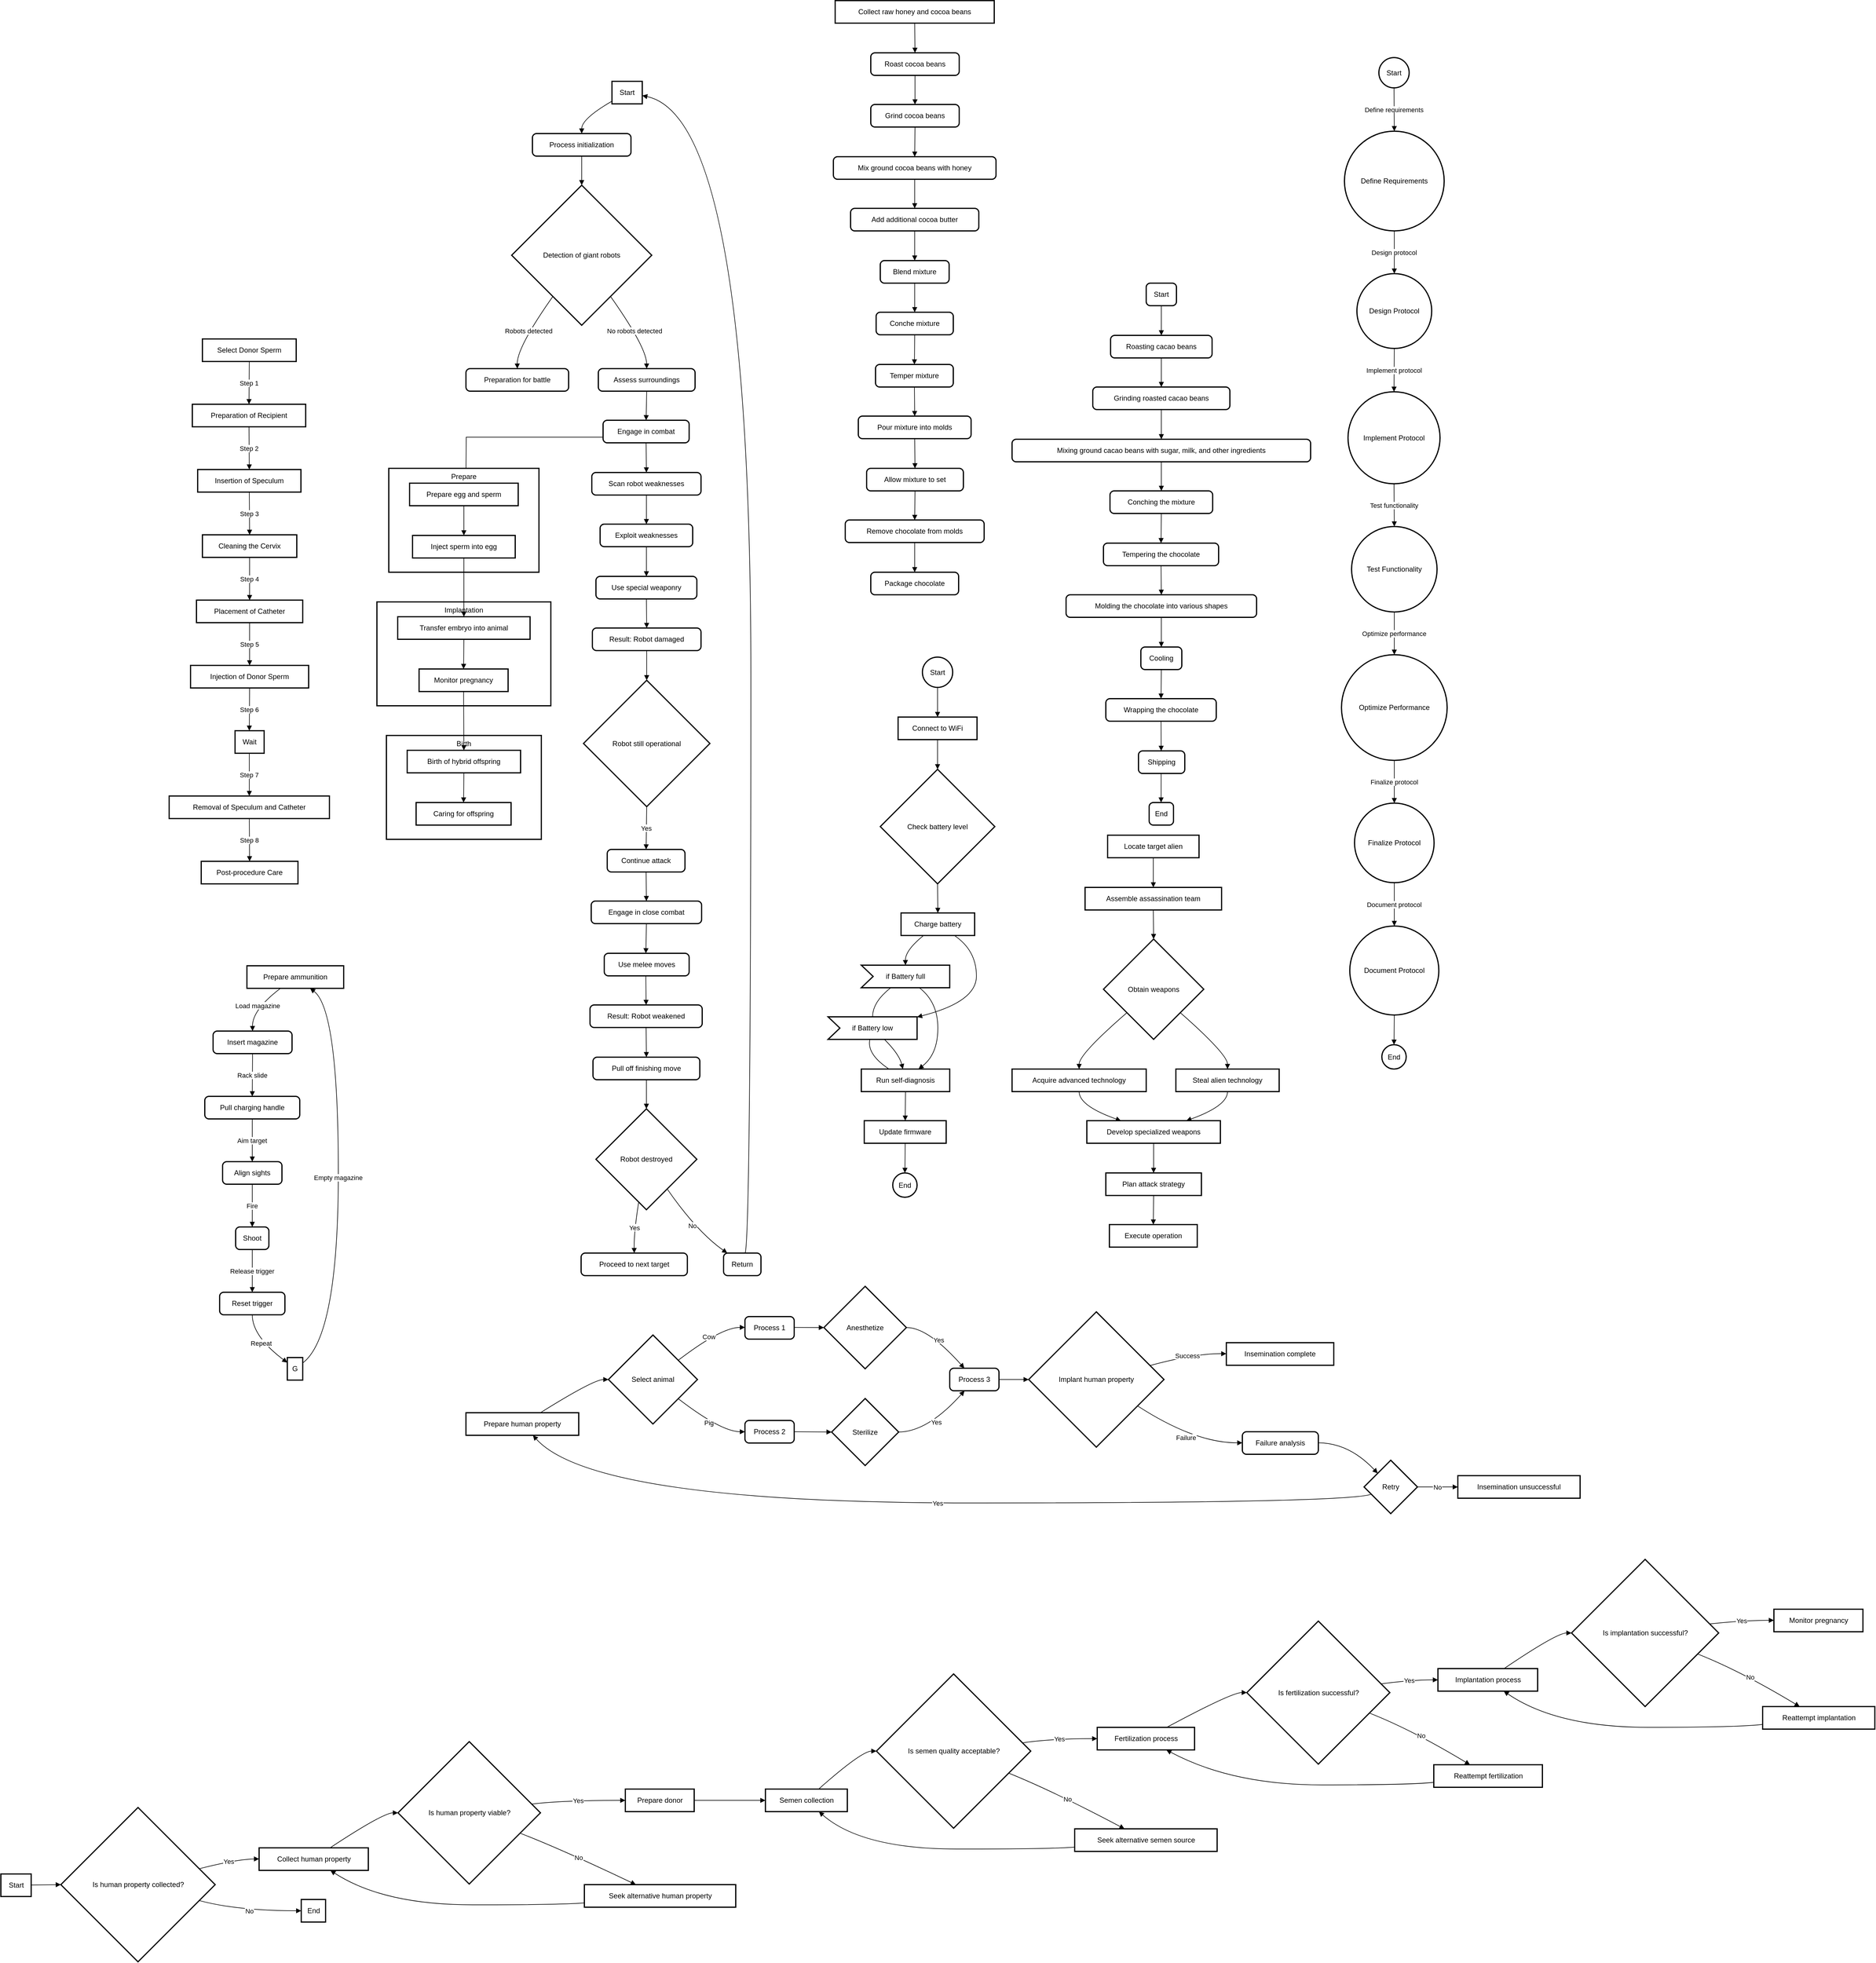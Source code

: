 <mxfile version="24.7.6">
  <diagram name="Page-1" id="R3QL27ZRKSAXmsxr0TTM">
    <mxGraphModel dx="4659" dy="1994" grid="1" gridSize="10" guides="1" tooltips="1" connect="1" arrows="1" fold="1" page="1" pageScale="1" pageWidth="850" pageHeight="1100" math="0" shadow="0">
      <root>
        <mxCell id="0" />
        <mxCell id="1" parent="0" />
        <mxCell id="m0V3_cafG3HXBkxv4FI2-154" value="Start" style="whiteSpace=wrap;strokeWidth=2;" parent="1" vertex="1">
          <mxGeometry x="266" y="250" width="51" height="38" as="geometry" />
        </mxCell>
        <mxCell id="m0V3_cafG3HXBkxv4FI2-155" value="Process initialization" style="rounded=1;absoluteArcSize=1;arcSize=14;whiteSpace=wrap;strokeWidth=2;" parent="1" vertex="1">
          <mxGeometry x="132" y="338" width="166" height="38" as="geometry" />
        </mxCell>
        <mxCell id="m0V3_cafG3HXBkxv4FI2-156" value="Detection of giant robots" style="rhombus;strokeWidth=2;whiteSpace=wrap;" parent="1" vertex="1">
          <mxGeometry x="97" y="425" width="236" height="236" as="geometry" />
        </mxCell>
        <mxCell id="m0V3_cafG3HXBkxv4FI2-157" value="Preparation for battle" style="rounded=1;absoluteArcSize=1;arcSize=14;whiteSpace=wrap;strokeWidth=2;" parent="1" vertex="1">
          <mxGeometry x="20" y="734" width="173" height="38" as="geometry" />
        </mxCell>
        <mxCell id="m0V3_cafG3HXBkxv4FI2-158" value="Assess surroundings" style="rounded=1;absoluteArcSize=1;arcSize=14;whiteSpace=wrap;strokeWidth=2;" parent="1" vertex="1">
          <mxGeometry x="243" y="734" width="163" height="38" as="geometry" />
        </mxCell>
        <mxCell id="SsZHhjjecD1MKSMmekDV-85" style="edgeStyle=orthogonalEdgeStyle;rounded=0;orthogonalLoop=1;jettySize=auto;html=1;exitX=0;exitY=0.75;exitDx=0;exitDy=0;" parent="1" source="m0V3_cafG3HXBkxv4FI2-159" edge="1">
          <mxGeometry relative="1" as="geometry">
            <mxPoint x="20" y="910" as="targetPoint" />
          </mxGeometry>
        </mxCell>
        <mxCell id="m0V3_cafG3HXBkxv4FI2-159" value="Engage in combat" style="rounded=1;absoluteArcSize=1;arcSize=14;whiteSpace=wrap;strokeWidth=2;" parent="1" vertex="1">
          <mxGeometry x="251" y="821" width="145" height="38" as="geometry" />
        </mxCell>
        <mxCell id="m0V3_cafG3HXBkxv4FI2-160" value="Scan robot weaknesses" style="rounded=1;absoluteArcSize=1;arcSize=14;whiteSpace=wrap;strokeWidth=2;" parent="1" vertex="1">
          <mxGeometry x="232" y="909" width="184" height="38" as="geometry" />
        </mxCell>
        <mxCell id="m0V3_cafG3HXBkxv4FI2-161" value="Exploit weaknesses" style="rounded=1;absoluteArcSize=1;arcSize=14;whiteSpace=wrap;strokeWidth=2;" parent="1" vertex="1">
          <mxGeometry x="246" y="996" width="156" height="38" as="geometry" />
        </mxCell>
        <mxCell id="m0V3_cafG3HXBkxv4FI2-162" value="Use special weaponry" style="rounded=1;absoluteArcSize=1;arcSize=14;whiteSpace=wrap;strokeWidth=2;" parent="1" vertex="1">
          <mxGeometry x="239" y="1084" width="170" height="38" as="geometry" />
        </mxCell>
        <mxCell id="m0V3_cafG3HXBkxv4FI2-163" value="Result: Robot damaged" style="rounded=1;absoluteArcSize=1;arcSize=14;whiteSpace=wrap;strokeWidth=2;" parent="1" vertex="1">
          <mxGeometry x="233" y="1171" width="183" height="38" as="geometry" />
        </mxCell>
        <mxCell id="m0V3_cafG3HXBkxv4FI2-164" value="Robot still operational" style="rhombus;strokeWidth=2;whiteSpace=wrap;" parent="1" vertex="1">
          <mxGeometry x="218" y="1259" width="213" height="213" as="geometry" />
        </mxCell>
        <mxCell id="m0V3_cafG3HXBkxv4FI2-165" value="Continue attack" style="rounded=1;absoluteArcSize=1;arcSize=14;whiteSpace=wrap;strokeWidth=2;" parent="1" vertex="1">
          <mxGeometry x="258" y="1544" width="131" height="38" as="geometry" />
        </mxCell>
        <mxCell id="m0V3_cafG3HXBkxv4FI2-166" value="Engage in close combat" style="rounded=1;absoluteArcSize=1;arcSize=14;whiteSpace=wrap;strokeWidth=2;" parent="1" vertex="1">
          <mxGeometry x="231" y="1631" width="186" height="38" as="geometry" />
        </mxCell>
        <mxCell id="m0V3_cafG3HXBkxv4FI2-167" value="Use melee moves" style="rounded=1;absoluteArcSize=1;arcSize=14;whiteSpace=wrap;strokeWidth=2;" parent="1" vertex="1">
          <mxGeometry x="253" y="1719" width="143" height="38" as="geometry" />
        </mxCell>
        <mxCell id="m0V3_cafG3HXBkxv4FI2-168" value="Result: Robot weakened" style="rounded=1;absoluteArcSize=1;arcSize=14;whiteSpace=wrap;strokeWidth=2;" parent="1" vertex="1">
          <mxGeometry x="229" y="1806" width="189" height="38" as="geometry" />
        </mxCell>
        <mxCell id="m0V3_cafG3HXBkxv4FI2-169" value="Pull off finishing move" style="rounded=1;absoluteArcSize=1;arcSize=14;whiteSpace=wrap;strokeWidth=2;" parent="1" vertex="1">
          <mxGeometry x="234" y="1894" width="180" height="38" as="geometry" />
        </mxCell>
        <mxCell id="m0V3_cafG3HXBkxv4FI2-170" value="Robot destroyed" style="rhombus;strokeWidth=2;whiteSpace=wrap;" parent="1" vertex="1">
          <mxGeometry x="239" y="1981" width="170" height="170" as="geometry" />
        </mxCell>
        <mxCell id="m0V3_cafG3HXBkxv4FI2-171" value="Proceed to next target" style="rounded=1;absoluteArcSize=1;arcSize=14;whiteSpace=wrap;strokeWidth=2;" parent="1" vertex="1">
          <mxGeometry x="214" y="2224" width="179" height="38" as="geometry" />
        </mxCell>
        <mxCell id="m0V3_cafG3HXBkxv4FI2-172" value="Return" style="rounded=1;absoluteArcSize=1;arcSize=14;whiteSpace=wrap;strokeWidth=2;" parent="1" vertex="1">
          <mxGeometry x="454" y="2224" width="63" height="38" as="geometry" />
        </mxCell>
        <mxCell id="m0V3_cafG3HXBkxv4FI2-173" value="" style="curved=1;startArrow=none;endArrow=block;exitX=0;exitY=0.88;entryX=0.5;entryY=-0.01;rounded=0;" parent="1" source="m0V3_cafG3HXBkxv4FI2-154" target="m0V3_cafG3HXBkxv4FI2-155" edge="1">
          <mxGeometry relative="1" as="geometry">
            <Array as="points">
              <mxPoint x="215" y="313" />
            </Array>
          </mxGeometry>
        </mxCell>
        <mxCell id="m0V3_cafG3HXBkxv4FI2-174" value="" style="curved=1;startArrow=none;endArrow=block;exitX=0.5;exitY=0.97;entryX=0.5;entryY=0;rounded=0;" parent="1" source="m0V3_cafG3HXBkxv4FI2-155" target="m0V3_cafG3HXBkxv4FI2-156" edge="1">
          <mxGeometry relative="1" as="geometry">
            <Array as="points" />
          </mxGeometry>
        </mxCell>
        <mxCell id="m0V3_cafG3HXBkxv4FI2-175" value="Robots detected" style="curved=1;startArrow=none;endArrow=block;exitX=0.15;exitY=1;entryX=0.5;entryY=-0.01;rounded=0;" parent="1" source="m0V3_cafG3HXBkxv4FI2-156" target="m0V3_cafG3HXBkxv4FI2-157" edge="1">
          <mxGeometry relative="1" as="geometry">
            <Array as="points">
              <mxPoint x="106" y="698" />
            </Array>
          </mxGeometry>
        </mxCell>
        <mxCell id="m0V3_cafG3HXBkxv4FI2-176" value="No robots detected" style="curved=1;startArrow=none;endArrow=block;exitX=0.85;exitY=1;entryX=0.5;entryY=-0.01;rounded=0;" parent="1" source="m0V3_cafG3HXBkxv4FI2-156" target="m0V3_cafG3HXBkxv4FI2-158" edge="1">
          <mxGeometry relative="1" as="geometry">
            <Array as="points">
              <mxPoint x="324" y="698" />
            </Array>
          </mxGeometry>
        </mxCell>
        <mxCell id="m0V3_cafG3HXBkxv4FI2-177" value="" style="curved=1;startArrow=none;endArrow=block;exitX=0.5;exitY=0.98;entryX=0.5;entryY=0.01;rounded=0;" parent="1" source="m0V3_cafG3HXBkxv4FI2-158" target="m0V3_cafG3HXBkxv4FI2-159" edge="1">
          <mxGeometry relative="1" as="geometry">
            <Array as="points" />
          </mxGeometry>
        </mxCell>
        <mxCell id="m0V3_cafG3HXBkxv4FI2-178" value="" style="curved=1;startArrow=none;endArrow=block;exitX=0.5;exitY=0.99;entryX=0.5;entryY=-0.01;rounded=0;" parent="1" source="m0V3_cafG3HXBkxv4FI2-159" target="m0V3_cafG3HXBkxv4FI2-160" edge="1">
          <mxGeometry relative="1" as="geometry">
            <Array as="points" />
          </mxGeometry>
        </mxCell>
        <mxCell id="m0V3_cafG3HXBkxv4FI2-179" value="" style="curved=1;startArrow=none;endArrow=block;exitX=0.5;exitY=0.98;entryX=0.5;entryY=0.01;rounded=0;" parent="1" source="m0V3_cafG3HXBkxv4FI2-160" target="m0V3_cafG3HXBkxv4FI2-161" edge="1">
          <mxGeometry relative="1" as="geometry">
            <Array as="points" />
          </mxGeometry>
        </mxCell>
        <mxCell id="m0V3_cafG3HXBkxv4FI2-180" value="" style="curved=1;startArrow=none;endArrow=block;exitX=0.5;exitY=0.99;entryX=0.5;entryY=-0.01;rounded=0;" parent="1" source="m0V3_cafG3HXBkxv4FI2-161" target="m0V3_cafG3HXBkxv4FI2-162" edge="1">
          <mxGeometry relative="1" as="geometry">
            <Array as="points" />
          </mxGeometry>
        </mxCell>
        <mxCell id="m0V3_cafG3HXBkxv4FI2-181" value="" style="curved=1;startArrow=none;endArrow=block;exitX=0.5;exitY=0.98;entryX=0.5;entryY=0.01;rounded=0;" parent="1" source="m0V3_cafG3HXBkxv4FI2-162" target="m0V3_cafG3HXBkxv4FI2-163" edge="1">
          <mxGeometry relative="1" as="geometry">
            <Array as="points" />
          </mxGeometry>
        </mxCell>
        <mxCell id="m0V3_cafG3HXBkxv4FI2-182" value="" style="curved=1;startArrow=none;endArrow=block;exitX=0.5;exitY=0.99;entryX=0.5;entryY=0;rounded=0;" parent="1" source="m0V3_cafG3HXBkxv4FI2-163" target="m0V3_cafG3HXBkxv4FI2-164" edge="1">
          <mxGeometry relative="1" as="geometry">
            <Array as="points" />
          </mxGeometry>
        </mxCell>
        <mxCell id="m0V3_cafG3HXBkxv4FI2-183" value="Yes" style="curved=1;startArrow=none;endArrow=block;exitX=0.5;exitY=1;entryX=0.5;entryY=-0.01;rounded=0;" parent="1" source="m0V3_cafG3HXBkxv4FI2-164" target="m0V3_cafG3HXBkxv4FI2-165" edge="1">
          <mxGeometry relative="1" as="geometry">
            <Array as="points" />
          </mxGeometry>
        </mxCell>
        <mxCell id="m0V3_cafG3HXBkxv4FI2-184" value="" style="curved=1;startArrow=none;endArrow=block;exitX=0.5;exitY=0.98;entryX=0.5;entryY=0.01;rounded=0;" parent="1" source="m0V3_cafG3HXBkxv4FI2-165" target="m0V3_cafG3HXBkxv4FI2-166" edge="1">
          <mxGeometry relative="1" as="geometry">
            <Array as="points" />
          </mxGeometry>
        </mxCell>
        <mxCell id="m0V3_cafG3HXBkxv4FI2-185" value="" style="curved=1;startArrow=none;endArrow=block;exitX=0.5;exitY=0.99;entryX=0.49;entryY=-0.01;rounded=0;" parent="1" source="m0V3_cafG3HXBkxv4FI2-166" target="m0V3_cafG3HXBkxv4FI2-167" edge="1">
          <mxGeometry relative="1" as="geometry">
            <Array as="points" />
          </mxGeometry>
        </mxCell>
        <mxCell id="m0V3_cafG3HXBkxv4FI2-186" value="" style="curved=1;startArrow=none;endArrow=block;exitX=0.49;exitY=0.98;entryX=0.5;entryY=0.01;rounded=0;" parent="1" source="m0V3_cafG3HXBkxv4FI2-167" target="m0V3_cafG3HXBkxv4FI2-168" edge="1">
          <mxGeometry relative="1" as="geometry">
            <Array as="points" />
          </mxGeometry>
        </mxCell>
        <mxCell id="m0V3_cafG3HXBkxv4FI2-187" value="" style="curved=1;startArrow=none;endArrow=block;exitX=0.5;exitY=0.99;entryX=0.5;entryY=-0.01;rounded=0;" parent="1" source="m0V3_cafG3HXBkxv4FI2-168" target="m0V3_cafG3HXBkxv4FI2-169" edge="1">
          <mxGeometry relative="1" as="geometry">
            <Array as="points" />
          </mxGeometry>
        </mxCell>
        <mxCell id="m0V3_cafG3HXBkxv4FI2-188" value="" style="curved=1;startArrow=none;endArrow=block;exitX=0.5;exitY=0.98;entryX=0.5;entryY=0;rounded=0;" parent="1" source="m0V3_cafG3HXBkxv4FI2-169" target="m0V3_cafG3HXBkxv4FI2-170" edge="1">
          <mxGeometry relative="1" as="geometry">
            <Array as="points" />
          </mxGeometry>
        </mxCell>
        <mxCell id="m0V3_cafG3HXBkxv4FI2-189" value="Yes" style="curved=1;startArrow=none;endArrow=block;exitX=0.41;exitY=1;entryX=0.5;entryY=-0.01;rounded=0;" parent="1" source="m0V3_cafG3HXBkxv4FI2-170" target="m0V3_cafG3HXBkxv4FI2-171" edge="1">
          <mxGeometry relative="1" as="geometry">
            <Array as="points">
              <mxPoint x="303" y="2188" />
            </Array>
          </mxGeometry>
        </mxCell>
        <mxCell id="m0V3_cafG3HXBkxv4FI2-190" value="No" style="curved=1;startArrow=none;endArrow=block;exitX=0.85;exitY=1;entryX=0.09;entryY=-0.01;rounded=0;" parent="1" source="m0V3_cafG3HXBkxv4FI2-170" target="m0V3_cafG3HXBkxv4FI2-172" edge="1">
          <mxGeometry relative="1" as="geometry">
            <Array as="points">
              <mxPoint x="409" y="2188" />
            </Array>
          </mxGeometry>
        </mxCell>
        <mxCell id="m0V3_cafG3HXBkxv4FI2-191" value="" style="curved=1;startArrow=none;endArrow=block;exitX=0.58;exitY=-0.01;entryX=1;entryY=0.63;rounded=0;" parent="1" source="m0V3_cafG3HXBkxv4FI2-172" target="m0V3_cafG3HXBkxv4FI2-154" edge="1">
          <mxGeometry relative="1" as="geometry">
            <Array as="points">
              <mxPoint x="500" y="2188" />
              <mxPoint x="500" y="313" />
            </Array>
          </mxGeometry>
        </mxCell>
        <mxCell id="m0V3_cafG3HXBkxv4FI2-192" value="Start" style="ellipse;aspect=fixed;strokeWidth=2;whiteSpace=wrap;" parent="1" vertex="1">
          <mxGeometry x="789" y="1220" width="51" height="51" as="geometry" />
        </mxCell>
        <mxCell id="m0V3_cafG3HXBkxv4FI2-193" value="Connect to WiFi" style="whiteSpace=wrap;strokeWidth=2;" parent="1" vertex="1">
          <mxGeometry x="748" y="1321" width="133" height="38" as="geometry" />
        </mxCell>
        <mxCell id="m0V3_cafG3HXBkxv4FI2-194" value="Check battery level" style="rhombus;strokeWidth=2;whiteSpace=wrap;" parent="1" vertex="1">
          <mxGeometry x="718" y="1409" width="193" height="193" as="geometry" />
        </mxCell>
        <mxCell id="m0V3_cafG3HXBkxv4FI2-195" value="Charge battery" style="whiteSpace=wrap;strokeWidth=2;" parent="1" vertex="1">
          <mxGeometry x="753" y="1651" width="124" height="38" as="geometry" />
        </mxCell>
        <mxCell id="m0V3_cafG3HXBkxv4FI2-196" value="if Battery full" style="shape=mxgraph.arrows2.arrow;dy=0;dx=0;notch=20;strokeWidth=2;whiteSpace=wrap;" parent="1" vertex="1">
          <mxGeometry x="686" y="1739" width="149" height="38" as="geometry" />
        </mxCell>
        <mxCell id="m0V3_cafG3HXBkxv4FI2-197" value="if Battery low" style="shape=mxgraph.arrows2.arrow;dy=0;dx=0;notch=20;strokeWidth=2;whiteSpace=wrap;" parent="1" vertex="1">
          <mxGeometry x="630" y="1826" width="150" height="38" as="geometry" />
        </mxCell>
        <mxCell id="m0V3_cafG3HXBkxv4FI2-198" value="Run self-diagnosis" style="whiteSpace=wrap;strokeWidth=2;" parent="1" vertex="1">
          <mxGeometry x="686" y="1914" width="149" height="38" as="geometry" />
        </mxCell>
        <mxCell id="m0V3_cafG3HXBkxv4FI2-199" value="Update firmware" style="whiteSpace=wrap;strokeWidth=2;" parent="1" vertex="1">
          <mxGeometry x="691" y="2001" width="138" height="38" as="geometry" />
        </mxCell>
        <mxCell id="m0V3_cafG3HXBkxv4FI2-200" value="End" style="ellipse;aspect=fixed;strokeWidth=2;whiteSpace=wrap;" parent="1" vertex="1">
          <mxGeometry x="739" y="2089" width="41" height="41" as="geometry" />
        </mxCell>
        <mxCell id="m0V3_cafG3HXBkxv4FI2-201" value="" style="curved=1;startArrow=none;endArrow=none;exitX=0.34;exitY=0.98;entryX=0.5;entryY=0.01;rounded=0;" parent="1" source="m0V3_cafG3HXBkxv4FI2-196" target="m0V3_cafG3HXBkxv4FI2-197" edge="1">
          <mxGeometry relative="1" as="geometry">
            <Array as="points">
              <mxPoint x="705" y="1801" />
            </Array>
          </mxGeometry>
        </mxCell>
        <mxCell id="m0V3_cafG3HXBkxv4FI2-202" value="" style="curved=1;startArrow=none;endArrow=none;exitX=0.47;exitY=0.99;entryX=0.31;entryY=-0.01;rounded=0;" parent="1" source="m0V3_cafG3HXBkxv4FI2-197" target="m0V3_cafG3HXBkxv4FI2-198" edge="1">
          <mxGeometry relative="1" as="geometry">
            <Array as="points">
              <mxPoint x="695" y="1889" />
            </Array>
          </mxGeometry>
        </mxCell>
        <mxCell id="m0V3_cafG3HXBkxv4FI2-203" value="" style="curved=1;startArrow=none;endArrow=block;exitX=0.5;exitY=1;entryX=0.5;entryY=0.01;rounded=0;" parent="1" source="m0V3_cafG3HXBkxv4FI2-192" target="m0V3_cafG3HXBkxv4FI2-193" edge="1">
          <mxGeometry relative="1" as="geometry">
            <Array as="points" />
          </mxGeometry>
        </mxCell>
        <mxCell id="m0V3_cafG3HXBkxv4FI2-204" value="" style="curved=1;startArrow=none;endArrow=block;exitX=0.5;exitY=0.99;entryX=0.5;entryY=0;rounded=0;" parent="1" source="m0V3_cafG3HXBkxv4FI2-193" target="m0V3_cafG3HXBkxv4FI2-194" edge="1">
          <mxGeometry relative="1" as="geometry">
            <Array as="points" />
          </mxGeometry>
        </mxCell>
        <mxCell id="m0V3_cafG3HXBkxv4FI2-205" value="" style="curved=1;startArrow=none;endArrow=block;exitX=0.5;exitY=1;entryX=0.5;entryY=0.01;rounded=0;" parent="1" source="m0V3_cafG3HXBkxv4FI2-194" target="m0V3_cafG3HXBkxv4FI2-195" edge="1">
          <mxGeometry relative="1" as="geometry">
            <Array as="points" />
          </mxGeometry>
        </mxCell>
        <mxCell id="m0V3_cafG3HXBkxv4FI2-206" value="" style="curved=1;startArrow=none;endArrow=block;exitX=0.31;exitY=0.99;entryX=0.5;entryY=-0.01;rounded=0;" parent="1" source="m0V3_cafG3HXBkxv4FI2-195" target="m0V3_cafG3HXBkxv4FI2-196" edge="1">
          <mxGeometry relative="1" as="geometry">
            <Array as="points">
              <mxPoint x="760" y="1714" />
            </Array>
          </mxGeometry>
        </mxCell>
        <mxCell id="m0V3_cafG3HXBkxv4FI2-207" value="" style="curved=1;startArrow=none;endArrow=block;exitX=0.72;exitY=0.99;entryX=1;entryY=0.01;rounded=0;" parent="1" source="m0V3_cafG3HXBkxv4FI2-195" target="m0V3_cafG3HXBkxv4FI2-197" edge="1">
          <mxGeometry relative="1" as="geometry">
            <Array as="points">
              <mxPoint x="880" y="1714" />
              <mxPoint x="880" y="1801" />
            </Array>
          </mxGeometry>
        </mxCell>
        <mxCell id="m0V3_cafG3HXBkxv4FI2-208" value="" style="curved=1;startArrow=none;endArrow=block;exitX=0.65;exitY=0.98;entryX=0.65;entryY=-0.01;rounded=0;" parent="1" source="m0V3_cafG3HXBkxv4FI2-196" target="m0V3_cafG3HXBkxv4FI2-198" edge="1">
          <mxGeometry relative="1" as="geometry">
            <Array as="points">
              <mxPoint x="815" y="1801" />
              <mxPoint x="815" y="1889" />
            </Array>
          </mxGeometry>
        </mxCell>
        <mxCell id="m0V3_cafG3HXBkxv4FI2-209" value="" style="curved=1;startArrow=none;endArrow=block;exitX=0.63;exitY=0.99;entryX=0.47;entryY=-0.01;rounded=0;" parent="1" source="m0V3_cafG3HXBkxv4FI2-197" target="m0V3_cafG3HXBkxv4FI2-198" edge="1">
          <mxGeometry relative="1" as="geometry">
            <Array as="points">
              <mxPoint x="750" y="1889" />
            </Array>
          </mxGeometry>
        </mxCell>
        <mxCell id="m0V3_cafG3HXBkxv4FI2-210" value="" style="curved=1;startArrow=none;endArrow=block;exitX=0.5;exitY=0.98;entryX=0.5;entryY=0.01;rounded=0;" parent="1" source="m0V3_cafG3HXBkxv4FI2-198" target="m0V3_cafG3HXBkxv4FI2-199" edge="1">
          <mxGeometry relative="1" as="geometry">
            <Array as="points" />
          </mxGeometry>
        </mxCell>
        <mxCell id="m0V3_cafG3HXBkxv4FI2-211" value="" style="curved=1;startArrow=none;endArrow=block;exitX=0.5;exitY=0.99;entryX=0.51;entryY=-0.01;rounded=0;" parent="1" source="m0V3_cafG3HXBkxv4FI2-199" target="m0V3_cafG3HXBkxv4FI2-200" edge="1">
          <mxGeometry relative="1" as="geometry">
            <Array as="points" />
          </mxGeometry>
        </mxCell>
        <mxCell id="SsZHhjjecD1MKSMmekDV-1" value="Start" style="rounded=1;absoluteArcSize=1;arcSize=14;whiteSpace=wrap;strokeWidth=2;" parent="1" vertex="1">
          <mxGeometry x="1166" y="590" width="51" height="38" as="geometry" />
        </mxCell>
        <mxCell id="SsZHhjjecD1MKSMmekDV-2" value="Roasting cacao beans" style="rounded=1;absoluteArcSize=1;arcSize=14;whiteSpace=wrap;strokeWidth=2;" parent="1" vertex="1">
          <mxGeometry x="1106" y="678" width="171" height="38" as="geometry" />
        </mxCell>
        <mxCell id="SsZHhjjecD1MKSMmekDV-3" value="Grinding roasted cacao beans" style="rounded=1;absoluteArcSize=1;arcSize=14;whiteSpace=wrap;strokeWidth=2;" parent="1" vertex="1">
          <mxGeometry x="1076" y="765" width="231" height="38" as="geometry" />
        </mxCell>
        <mxCell id="SsZHhjjecD1MKSMmekDV-4" value="Mixing ground cacao beans with sugar, milk, and other ingredients" style="rounded=1;absoluteArcSize=1;arcSize=14;whiteSpace=wrap;strokeWidth=2;" parent="1" vertex="1">
          <mxGeometry x="940" y="853" width="503" height="38" as="geometry" />
        </mxCell>
        <mxCell id="SsZHhjjecD1MKSMmekDV-5" value="Conching the mixture" style="rounded=1;absoluteArcSize=1;arcSize=14;whiteSpace=wrap;strokeWidth=2;" parent="1" vertex="1">
          <mxGeometry x="1105" y="940" width="173" height="38" as="geometry" />
        </mxCell>
        <mxCell id="SsZHhjjecD1MKSMmekDV-6" value="Tempering the chocolate" style="rounded=1;absoluteArcSize=1;arcSize=14;whiteSpace=wrap;strokeWidth=2;" parent="1" vertex="1">
          <mxGeometry x="1094" y="1028" width="194" height="38" as="geometry" />
        </mxCell>
        <mxCell id="SsZHhjjecD1MKSMmekDV-7" value="Molding the chocolate into various shapes" style="rounded=1;absoluteArcSize=1;arcSize=14;whiteSpace=wrap;strokeWidth=2;" parent="1" vertex="1">
          <mxGeometry x="1031" y="1115" width="321" height="38" as="geometry" />
        </mxCell>
        <mxCell id="SsZHhjjecD1MKSMmekDV-8" value="Cooling" style="rounded=1;absoluteArcSize=1;arcSize=14;whiteSpace=wrap;strokeWidth=2;" parent="1" vertex="1">
          <mxGeometry x="1157" y="1203" width="69" height="38" as="geometry" />
        </mxCell>
        <mxCell id="SsZHhjjecD1MKSMmekDV-9" value="Wrapping the chocolate" style="rounded=1;absoluteArcSize=1;arcSize=14;whiteSpace=wrap;strokeWidth=2;" parent="1" vertex="1">
          <mxGeometry x="1098" y="1290" width="186" height="38" as="geometry" />
        </mxCell>
        <mxCell id="SsZHhjjecD1MKSMmekDV-10" value="Shipping" style="rounded=1;absoluteArcSize=1;arcSize=14;whiteSpace=wrap;strokeWidth=2;" parent="1" vertex="1">
          <mxGeometry x="1153" y="1378" width="78" height="38" as="geometry" />
        </mxCell>
        <mxCell id="SsZHhjjecD1MKSMmekDV-11" value="End" style="rounded=1;absoluteArcSize=1;arcSize=14;whiteSpace=wrap;strokeWidth=2;" parent="1" vertex="1">
          <mxGeometry x="1171" y="1465" width="41" height="38" as="geometry" />
        </mxCell>
        <mxCell id="SsZHhjjecD1MKSMmekDV-12" value="" style="curved=1;startArrow=none;endArrow=block;exitX=0.5;exitY=0.99;entryX=0.5;entryY=-0.01;rounded=0;" parent="1" source="SsZHhjjecD1MKSMmekDV-1" target="SsZHhjjecD1MKSMmekDV-2" edge="1">
          <mxGeometry relative="1" as="geometry">
            <Array as="points" />
          </mxGeometry>
        </mxCell>
        <mxCell id="SsZHhjjecD1MKSMmekDV-13" value="" style="curved=1;startArrow=none;endArrow=block;exitX=0.5;exitY=0.97;entryX=0.5;entryY=0;rounded=0;" parent="1" source="SsZHhjjecD1MKSMmekDV-2" target="SsZHhjjecD1MKSMmekDV-3" edge="1">
          <mxGeometry relative="1" as="geometry">
            <Array as="points" />
          </mxGeometry>
        </mxCell>
        <mxCell id="SsZHhjjecD1MKSMmekDV-14" value="" style="curved=1;startArrow=none;endArrow=block;exitX=0.5;exitY=0.99;entryX=0.5;entryY=-0.01;rounded=0;" parent="1" source="SsZHhjjecD1MKSMmekDV-3" target="SsZHhjjecD1MKSMmekDV-4" edge="1">
          <mxGeometry relative="1" as="geometry">
            <Array as="points" />
          </mxGeometry>
        </mxCell>
        <mxCell id="SsZHhjjecD1MKSMmekDV-15" value="" style="curved=1;startArrow=none;endArrow=block;exitX=0.5;exitY=0.97;entryX=0.5;entryY=0;rounded=0;" parent="1" source="SsZHhjjecD1MKSMmekDV-4" target="SsZHhjjecD1MKSMmekDV-5" edge="1">
          <mxGeometry relative="1" as="geometry">
            <Array as="points" />
          </mxGeometry>
        </mxCell>
        <mxCell id="SsZHhjjecD1MKSMmekDV-16" value="" style="curved=1;startArrow=none;endArrow=block;exitX=0.5;exitY=0.99;entryX=0.5;entryY=-0.01;rounded=0;" parent="1" source="SsZHhjjecD1MKSMmekDV-5" target="SsZHhjjecD1MKSMmekDV-6" edge="1">
          <mxGeometry relative="1" as="geometry">
            <Array as="points" />
          </mxGeometry>
        </mxCell>
        <mxCell id="SsZHhjjecD1MKSMmekDV-17" value="" style="curved=1;startArrow=none;endArrow=block;exitX=0.5;exitY=0.97;entryX=0.5;entryY=0;rounded=0;" parent="1" source="SsZHhjjecD1MKSMmekDV-6" target="SsZHhjjecD1MKSMmekDV-7" edge="1">
          <mxGeometry relative="1" as="geometry">
            <Array as="points" />
          </mxGeometry>
        </mxCell>
        <mxCell id="SsZHhjjecD1MKSMmekDV-18" value="" style="curved=1;startArrow=none;endArrow=block;exitX=0.5;exitY=0.99;entryX=0.5;entryY=-0.01;rounded=0;" parent="1" source="SsZHhjjecD1MKSMmekDV-7" target="SsZHhjjecD1MKSMmekDV-8" edge="1">
          <mxGeometry relative="1" as="geometry">
            <Array as="points" />
          </mxGeometry>
        </mxCell>
        <mxCell id="SsZHhjjecD1MKSMmekDV-19" value="" style="curved=1;startArrow=none;endArrow=block;exitX=0.5;exitY=0.97;entryX=0.5;entryY=0;rounded=0;" parent="1" source="SsZHhjjecD1MKSMmekDV-8" target="SsZHhjjecD1MKSMmekDV-9" edge="1">
          <mxGeometry relative="1" as="geometry">
            <Array as="points" />
          </mxGeometry>
        </mxCell>
        <mxCell id="SsZHhjjecD1MKSMmekDV-20" value="" style="curved=1;startArrow=none;endArrow=block;exitX=0.5;exitY=0.99;entryX=0.49;entryY=-0.01;rounded=0;" parent="1" source="SsZHhjjecD1MKSMmekDV-9" target="SsZHhjjecD1MKSMmekDV-10" edge="1">
          <mxGeometry relative="1" as="geometry">
            <Array as="points" />
          </mxGeometry>
        </mxCell>
        <mxCell id="SsZHhjjecD1MKSMmekDV-21" value="" style="curved=1;startArrow=none;endArrow=block;exitX=0.49;exitY=0.97;entryX=0.49;entryY=0;rounded=0;" parent="1" source="SsZHhjjecD1MKSMmekDV-10" target="SsZHhjjecD1MKSMmekDV-11" edge="1">
          <mxGeometry relative="1" as="geometry">
            <Array as="points" />
          </mxGeometry>
        </mxCell>
        <mxCell id="SsZHhjjecD1MKSMmekDV-22" value="Locate target alien" style="whiteSpace=wrap;strokeWidth=2;" parent="1" vertex="1">
          <mxGeometry x="1101" y="1520" width="154" height="38" as="geometry" />
        </mxCell>
        <mxCell id="SsZHhjjecD1MKSMmekDV-23" value="Assemble assassination team" style="whiteSpace=wrap;strokeWidth=2;" parent="1" vertex="1">
          <mxGeometry x="1063" y="1608" width="230" height="38" as="geometry" />
        </mxCell>
        <mxCell id="SsZHhjjecD1MKSMmekDV-24" value="Obtain weapons" style="rhombus;strokeWidth=2;whiteSpace=wrap;" parent="1" vertex="1">
          <mxGeometry x="1094" y="1695" width="169" height="169" as="geometry" />
        </mxCell>
        <mxCell id="SsZHhjjecD1MKSMmekDV-25" value="Acquire advanced technology" style="whiteSpace=wrap;strokeWidth=2;" parent="1" vertex="1">
          <mxGeometry x="940" y="1914" width="226" height="38" as="geometry" />
        </mxCell>
        <mxCell id="SsZHhjjecD1MKSMmekDV-26" value="Steal alien technology" style="whiteSpace=wrap;strokeWidth=2;" parent="1" vertex="1">
          <mxGeometry x="1216" y="1914" width="174" height="38" as="geometry" />
        </mxCell>
        <mxCell id="SsZHhjjecD1MKSMmekDV-27" value="Develop specialized weapons" style="whiteSpace=wrap;strokeWidth=2;" parent="1" vertex="1">
          <mxGeometry x="1066" y="2001" width="225" height="38" as="geometry" />
        </mxCell>
        <mxCell id="SsZHhjjecD1MKSMmekDV-28" value="Plan attack strategy" style="whiteSpace=wrap;strokeWidth=2;" parent="1" vertex="1">
          <mxGeometry x="1098" y="2089" width="161" height="38" as="geometry" />
        </mxCell>
        <mxCell id="SsZHhjjecD1MKSMmekDV-29" value="Execute operation" style="whiteSpace=wrap;strokeWidth=2;" parent="1" vertex="1">
          <mxGeometry x="1104" y="2176" width="148" height="38" as="geometry" />
        </mxCell>
        <mxCell id="SsZHhjjecD1MKSMmekDV-30" value="" style="curved=1;startArrow=none;endArrow=block;exitX=0.5;exitY=0.99;entryX=0.5;entryY=-0.01;rounded=0;" parent="1" source="SsZHhjjecD1MKSMmekDV-22" target="SsZHhjjecD1MKSMmekDV-23" edge="1">
          <mxGeometry relative="1" as="geometry">
            <Array as="points" />
          </mxGeometry>
        </mxCell>
        <mxCell id="SsZHhjjecD1MKSMmekDV-31" value="" style="curved=1;startArrow=none;endArrow=block;exitX=0.5;exitY=0.97;entryX=0.5;entryY=0;rounded=0;" parent="1" source="SsZHhjjecD1MKSMmekDV-23" target="SsZHhjjecD1MKSMmekDV-24" edge="1">
          <mxGeometry relative="1" as="geometry">
            <Array as="points" />
          </mxGeometry>
        </mxCell>
        <mxCell id="SsZHhjjecD1MKSMmekDV-32" value="" style="curved=1;startArrow=none;endArrow=block;exitX=0;exitY=0.94;entryX=0.5;entryY=-0.01;rounded=0;" parent="1" source="SsZHhjjecD1MKSMmekDV-24" target="SsZHhjjecD1MKSMmekDV-25" edge="1">
          <mxGeometry relative="1" as="geometry">
            <Array as="points">
              <mxPoint x="1053" y="1889" />
            </Array>
          </mxGeometry>
        </mxCell>
        <mxCell id="SsZHhjjecD1MKSMmekDV-33" value="" style="curved=1;startArrow=none;endArrow=block;exitX=1;exitY=0.94;entryX=0.5;entryY=-0.01;rounded=0;" parent="1" source="SsZHhjjecD1MKSMmekDV-24" target="SsZHhjjecD1MKSMmekDV-26" edge="1">
          <mxGeometry relative="1" as="geometry">
            <Array as="points">
              <mxPoint x="1303" y="1889" />
            </Array>
          </mxGeometry>
        </mxCell>
        <mxCell id="SsZHhjjecD1MKSMmekDV-34" value="" style="curved=1;startArrow=none;endArrow=block;exitX=0.5;exitY=0.98;entryX=0.26;entryY=0.01;rounded=0;" parent="1" source="SsZHhjjecD1MKSMmekDV-25" target="SsZHhjjecD1MKSMmekDV-27" edge="1">
          <mxGeometry relative="1" as="geometry">
            <Array as="points">
              <mxPoint x="1053" y="1976" />
            </Array>
          </mxGeometry>
        </mxCell>
        <mxCell id="SsZHhjjecD1MKSMmekDV-35" value="" style="curved=1;startArrow=none;endArrow=block;exitX=0.5;exitY=0.98;entryX=0.74;entryY=0.01;rounded=0;" parent="1" source="SsZHhjjecD1MKSMmekDV-26" target="SsZHhjjecD1MKSMmekDV-27" edge="1">
          <mxGeometry relative="1" as="geometry">
            <Array as="points">
              <mxPoint x="1303" y="1976" />
            </Array>
          </mxGeometry>
        </mxCell>
        <mxCell id="SsZHhjjecD1MKSMmekDV-36" value="" style="curved=1;startArrow=none;endArrow=block;exitX=0.5;exitY=0.99;entryX=0.5;entryY=-0.01;rounded=0;" parent="1" source="SsZHhjjecD1MKSMmekDV-27" target="SsZHhjjecD1MKSMmekDV-28" edge="1">
          <mxGeometry relative="1" as="geometry">
            <Array as="points" />
          </mxGeometry>
        </mxCell>
        <mxCell id="SsZHhjjecD1MKSMmekDV-37" value="" style="curved=1;startArrow=none;endArrow=block;exitX=0.5;exitY=0.98;entryX=0.5;entryY=0.01;rounded=0;" parent="1" source="SsZHhjjecD1MKSMmekDV-28" target="SsZHhjjecD1MKSMmekDV-29" edge="1">
          <mxGeometry relative="1" as="geometry">
            <Array as="points" />
          </mxGeometry>
        </mxCell>
        <mxCell id="SsZHhjjecD1MKSMmekDV-38" value="Prepare human property" style="whiteSpace=wrap;strokeWidth=2;" parent="1" vertex="1">
          <mxGeometry x="20" y="2493" width="190" height="38" as="geometry" />
        </mxCell>
        <mxCell id="SsZHhjjecD1MKSMmekDV-39" value="Select animal" style="rhombus;strokeWidth=2;whiteSpace=wrap;" parent="1" vertex="1">
          <mxGeometry x="260" y="2362" width="150" height="150" as="geometry" />
        </mxCell>
        <mxCell id="SsZHhjjecD1MKSMmekDV-40" value="Process 1" style="rounded=1;absoluteArcSize=1;arcSize=14;whiteSpace=wrap;strokeWidth=2;" parent="1" vertex="1">
          <mxGeometry x="490" y="2331" width="83" height="38" as="geometry" />
        </mxCell>
        <mxCell id="SsZHhjjecD1MKSMmekDV-41" value="Process 2" style="rounded=1;absoluteArcSize=1;arcSize=14;whiteSpace=wrap;strokeWidth=2;" parent="1" vertex="1">
          <mxGeometry x="490" y="2506" width="83" height="38" as="geometry" />
        </mxCell>
        <mxCell id="SsZHhjjecD1MKSMmekDV-42" value="Anesthetize" style="rhombus;strokeWidth=2;whiteSpace=wrap;" parent="1" vertex="1">
          <mxGeometry x="623" y="2280" width="139" height="139" as="geometry" />
        </mxCell>
        <mxCell id="SsZHhjjecD1MKSMmekDV-43" value="Sterilize" style="rhombus;strokeWidth=2;whiteSpace=wrap;" parent="1" vertex="1">
          <mxGeometry x="636" y="2469" width="113" height="113" as="geometry" />
        </mxCell>
        <mxCell id="SsZHhjjecD1MKSMmekDV-44" value="Process 3" style="rounded=1;absoluteArcSize=1;arcSize=14;whiteSpace=wrap;strokeWidth=2;" parent="1" vertex="1">
          <mxGeometry x="835" y="2418" width="83" height="38" as="geometry" />
        </mxCell>
        <mxCell id="SsZHhjjecD1MKSMmekDV-45" value="Implant human property" style="rhombus;strokeWidth=2;whiteSpace=wrap;" parent="1" vertex="1">
          <mxGeometry x="968" y="2323" width="228" height="228" as="geometry" />
        </mxCell>
        <mxCell id="SsZHhjjecD1MKSMmekDV-46" value="Insemination complete" style="whiteSpace=wrap;strokeWidth=2;" parent="1" vertex="1">
          <mxGeometry x="1301" y="2375" width="181" height="38" as="geometry" />
        </mxCell>
        <mxCell id="SsZHhjjecD1MKSMmekDV-47" value="Failure analysis" style="rounded=1;absoluteArcSize=1;arcSize=14;whiteSpace=wrap;strokeWidth=2;" parent="1" vertex="1">
          <mxGeometry x="1328" y="2525" width="128" height="38" as="geometry" />
        </mxCell>
        <mxCell id="SsZHhjjecD1MKSMmekDV-48" value="Retry" style="rhombus;strokeWidth=2;whiteSpace=wrap;" parent="1" vertex="1">
          <mxGeometry x="1533" y="2573" width="90" height="90" as="geometry" />
        </mxCell>
        <mxCell id="SsZHhjjecD1MKSMmekDV-49" value="Insemination unsuccessful" style="whiteSpace=wrap;strokeWidth=2;" parent="1" vertex="1">
          <mxGeometry x="1691" y="2599" width="206" height="38" as="geometry" />
        </mxCell>
        <mxCell id="SsZHhjjecD1MKSMmekDV-50" value="" style="curved=1;startArrow=none;endArrow=block;exitX=0.66;exitY=0;entryX=0;entryY=0.5;rounded=0;" parent="1" source="SsZHhjjecD1MKSMmekDV-38" target="SsZHhjjecD1MKSMmekDV-39" edge="1">
          <mxGeometry relative="1" as="geometry">
            <Array as="points">
              <mxPoint x="235" y="2437" />
            </Array>
          </mxGeometry>
        </mxCell>
        <mxCell id="SsZHhjjecD1MKSMmekDV-51" value="Cow" style="curved=1;startArrow=none;endArrow=block;exitX=1;exitY=0.12;entryX=0;entryY=0.48;rounded=0;" parent="1" source="SsZHhjjecD1MKSMmekDV-39" target="SsZHhjjecD1MKSMmekDV-40" edge="1">
          <mxGeometry relative="1" as="geometry">
            <Array as="points">
              <mxPoint x="450" y="2349" />
            </Array>
          </mxGeometry>
        </mxCell>
        <mxCell id="SsZHhjjecD1MKSMmekDV-52" value="Pig" style="curved=1;startArrow=none;endArrow=block;exitX=1;exitY=0.88;entryX=0;entryY=0.5;rounded=0;" parent="1" source="SsZHhjjecD1MKSMmekDV-39" target="SsZHhjjecD1MKSMmekDV-41" edge="1">
          <mxGeometry relative="1" as="geometry">
            <Array as="points">
              <mxPoint x="450" y="2525" />
            </Array>
          </mxGeometry>
        </mxCell>
        <mxCell id="SsZHhjjecD1MKSMmekDV-53" value="" style="curved=1;startArrow=none;endArrow=block;exitX=0.99;exitY=0.48;entryX=0;entryY=0.5;rounded=0;" parent="1" source="SsZHhjjecD1MKSMmekDV-40" target="SsZHhjjecD1MKSMmekDV-42" edge="1">
          <mxGeometry relative="1" as="geometry">
            <Array as="points" />
          </mxGeometry>
        </mxCell>
        <mxCell id="SsZHhjjecD1MKSMmekDV-54" value="" style="curved=1;startArrow=none;endArrow=block;exitX=0.99;exitY=0.5;entryX=0;entryY=0.5;rounded=0;" parent="1" source="SsZHhjjecD1MKSMmekDV-41" target="SsZHhjjecD1MKSMmekDV-43" edge="1">
          <mxGeometry relative="1" as="geometry">
            <Array as="points" />
          </mxGeometry>
        </mxCell>
        <mxCell id="SsZHhjjecD1MKSMmekDV-55" value="Yes" style="curved=1;startArrow=none;endArrow=block;exitX=0.99;exitY=0.5;entryX=0.3;entryY=0.01;rounded=0;" parent="1" source="SsZHhjjecD1MKSMmekDV-42" target="SsZHhjjecD1MKSMmekDV-44" edge="1">
          <mxGeometry relative="1" as="geometry">
            <Array as="points">
              <mxPoint x="798" y="2349" />
            </Array>
          </mxGeometry>
        </mxCell>
        <mxCell id="SsZHhjjecD1MKSMmekDV-56" value="Yes" style="curved=1;startArrow=none;endArrow=block;exitX=0.99;exitY=0.5;entryX=0.3;entryY=1;rounded=0;" parent="1" source="SsZHhjjecD1MKSMmekDV-43" target="SsZHhjjecD1MKSMmekDV-44" edge="1">
          <mxGeometry relative="1" as="geometry">
            <Array as="points">
              <mxPoint x="798" y="2525" />
            </Array>
          </mxGeometry>
        </mxCell>
        <mxCell id="SsZHhjjecD1MKSMmekDV-57" value="" style="curved=1;startArrow=none;endArrow=block;exitX=0.99;exitY=0.5;entryX=0;entryY=0.5;rounded=0;" parent="1" source="SsZHhjjecD1MKSMmekDV-44" target="SsZHhjjecD1MKSMmekDV-45" edge="1">
          <mxGeometry relative="1" as="geometry">
            <Array as="points" />
          </mxGeometry>
        </mxCell>
        <mxCell id="SsZHhjjecD1MKSMmekDV-58" value="Success" style="curved=1;startArrow=none;endArrow=block;exitX=1;exitY=0.37;entryX=0;entryY=0.49;rounded=0;" parent="1" source="SsZHhjjecD1MKSMmekDV-45" target="SsZHhjjecD1MKSMmekDV-46" edge="1">
          <mxGeometry relative="1" as="geometry">
            <Array as="points">
              <mxPoint x="1248" y="2393" />
            </Array>
          </mxGeometry>
        </mxCell>
        <mxCell id="SsZHhjjecD1MKSMmekDV-59" value="Failure" style="curved=1;startArrow=none;endArrow=block;exitX=1;exitY=0.82;entryX=0;entryY=0.49;rounded=0;" parent="1" source="SsZHhjjecD1MKSMmekDV-45" target="SsZHhjjecD1MKSMmekDV-47" edge="1">
          <mxGeometry relative="1" as="geometry">
            <Array as="points">
              <mxPoint x="1248" y="2544" />
            </Array>
          </mxGeometry>
        </mxCell>
        <mxCell id="SsZHhjjecD1MKSMmekDV-60" value="" style="curved=1;startArrow=none;endArrow=block;exitX=1;exitY=0.49;entryX=0.02;entryY=0;rounded=0;" parent="1" source="SsZHhjjecD1MKSMmekDV-47" target="SsZHhjjecD1MKSMmekDV-48" edge="1">
          <mxGeometry relative="1" as="geometry">
            <Array as="points">
              <mxPoint x="1508" y="2544" />
            </Array>
          </mxGeometry>
        </mxCell>
        <mxCell id="SsZHhjjecD1MKSMmekDV-61" value="Yes" style="curved=1;startArrow=none;endArrow=block;exitX=-0.01;exitY=0.69;entryX=0.59;entryY=0.98;rounded=0;" parent="1" source="SsZHhjjecD1MKSMmekDV-48" target="SsZHhjjecD1MKSMmekDV-38" edge="1">
          <mxGeometry relative="1" as="geometry">
            <Array as="points">
              <mxPoint x="1508" y="2645" />
              <mxPoint x="235" y="2645" />
            </Array>
          </mxGeometry>
        </mxCell>
        <mxCell id="SsZHhjjecD1MKSMmekDV-62" value="No" style="curved=1;startArrow=none;endArrow=block;exitX=0.99;exitY=0.5;entryX=0;entryY=0.5;rounded=0;" parent="1" source="SsZHhjjecD1MKSMmekDV-48" target="SsZHhjjecD1MKSMmekDV-49" edge="1">
          <mxGeometry relative="1" as="geometry">
            <Array as="points" />
          </mxGeometry>
        </mxCell>
        <mxCell id="K5x0BUtX9th007uARd9N-1" value="Birth" style="whiteSpace=wrap;strokeWidth=2;verticalAlign=top;" parent="1" vertex="1">
          <mxGeometry x="-114" y="1352" width="261" height="175" as="geometry" />
        </mxCell>
        <mxCell id="K5x0BUtX9th007uARd9N-2" value="Birth of hybrid offspring" style="whiteSpace=wrap;strokeWidth=2;" parent="1" vertex="1">
          <mxGeometry x="-79" y="1377" width="191" height="38" as="geometry" />
        </mxCell>
        <mxCell id="K5x0BUtX9th007uARd9N-3" value="Caring for offspring" style="whiteSpace=wrap;strokeWidth=2;" parent="1" vertex="1">
          <mxGeometry x="-64" y="1465" width="160" height="38" as="geometry" />
        </mxCell>
        <mxCell id="K5x0BUtX9th007uARd9N-4" value="Implantation" style="whiteSpace=wrap;strokeWidth=2;verticalAlign=top;" parent="1" vertex="1">
          <mxGeometry x="-130" y="1127" width="293" height="175" as="geometry" />
        </mxCell>
        <mxCell id="K5x0BUtX9th007uARd9N-5" value="Transfer embryo into animal" style="whiteSpace=wrap;strokeWidth=2;" parent="1" vertex="1">
          <mxGeometry x="-95" y="1152" width="223" height="38" as="geometry" />
        </mxCell>
        <mxCell id="K5x0BUtX9th007uARd9N-6" value="Monitor pregnancy" style="whiteSpace=wrap;strokeWidth=2;" parent="1" vertex="1">
          <mxGeometry x="-59" y="1240" width="150" height="38" as="geometry" />
        </mxCell>
        <mxCell id="K5x0BUtX9th007uARd9N-7" value="Prepare" style="whiteSpace=wrap;strokeWidth=2;verticalAlign=top;" parent="1" vertex="1">
          <mxGeometry x="-110" y="902" width="253" height="175" as="geometry" />
        </mxCell>
        <mxCell id="K5x0BUtX9th007uARd9N-8" value="Prepare egg and sperm" style="whiteSpace=wrap;strokeWidth=2;" parent="1" vertex="1">
          <mxGeometry x="-75" y="927" width="183" height="38" as="geometry" />
        </mxCell>
        <mxCell id="K5x0BUtX9th007uARd9N-9" value="Inject sperm into egg" style="whiteSpace=wrap;strokeWidth=2;" parent="1" vertex="1">
          <mxGeometry x="-70" y="1015" width="173" height="38" as="geometry" />
        </mxCell>
        <mxCell id="K5x0BUtX9th007uARd9N-10" value="" style="curved=1;startArrow=none;endArrow=block;exitX=0.5;exitY=0.99;entryX=0.5;entryY=-0.01;rounded=0;" parent="1" source="K5x0BUtX9th007uARd9N-8" target="K5x0BUtX9th007uARd9N-9" edge="1">
          <mxGeometry relative="1" as="geometry">
            <Array as="points" />
          </mxGeometry>
        </mxCell>
        <mxCell id="K5x0BUtX9th007uARd9N-11" value="" style="curved=1;startArrow=none;endArrow=block;exitX=0.5;exitY=0.97;entryX=0.5;entryY=0;rounded=0;" parent="1" source="K5x0BUtX9th007uARd9N-9" target="K5x0BUtX9th007uARd9N-5" edge="1">
          <mxGeometry relative="1" as="geometry">
            <Array as="points" />
          </mxGeometry>
        </mxCell>
        <mxCell id="K5x0BUtX9th007uARd9N-12" value="" style="curved=1;startArrow=none;endArrow=block;exitX=0.5;exitY=0.99;entryX=0.5;entryY=-0.01;rounded=0;" parent="1" source="K5x0BUtX9th007uARd9N-5" target="K5x0BUtX9th007uARd9N-6" edge="1">
          <mxGeometry relative="1" as="geometry">
            <Array as="points" />
          </mxGeometry>
        </mxCell>
        <mxCell id="K5x0BUtX9th007uARd9N-13" value="" style="curved=1;startArrow=none;endArrow=block;exitX=0.5;exitY=0.97;entryX=0.5;entryY=0;rounded=0;" parent="1" source="K5x0BUtX9th007uARd9N-6" target="K5x0BUtX9th007uARd9N-2" edge="1">
          <mxGeometry relative="1" as="geometry">
            <Array as="points" />
          </mxGeometry>
        </mxCell>
        <mxCell id="K5x0BUtX9th007uARd9N-14" value="" style="curved=1;startArrow=none;endArrow=block;exitX=0.5;exitY=0.99;entryX=0.5;entryY=-0.01;rounded=0;" parent="1" source="K5x0BUtX9th007uARd9N-2" target="K5x0BUtX9th007uARd9N-3" edge="1">
          <mxGeometry relative="1" as="geometry">
            <Array as="points" />
          </mxGeometry>
        </mxCell>
        <mxCell id="K5x0BUtX9th007uARd9N-15" value="Start" style="whiteSpace=wrap;strokeWidth=2;" parent="1" vertex="1">
          <mxGeometry x="-763.5" y="3270" width="51" height="38" as="geometry" />
        </mxCell>
        <mxCell id="K5x0BUtX9th007uARd9N-16" value="Is human property collected?" style="rhombus;strokeWidth=2;whiteSpace=wrap;" parent="1" vertex="1">
          <mxGeometry x="-662.5" y="3158" width="260" height="260" as="geometry" />
        </mxCell>
        <mxCell id="K5x0BUtX9th007uARd9N-17" value="Collect human property" style="whiteSpace=wrap;strokeWidth=2;" parent="1" vertex="1">
          <mxGeometry x="-328.5" y="3226" width="184" height="38" as="geometry" />
        </mxCell>
        <mxCell id="K5x0BUtX9th007uARd9N-18" value="Is human property viable?" style="rhombus;strokeWidth=2;whiteSpace=wrap;" parent="1" vertex="1">
          <mxGeometry x="-94.5" y="3047" width="240" height="240" as="geometry" />
        </mxCell>
        <mxCell id="K5x0BUtX9th007uARd9N-19" value="Prepare donor" style="whiteSpace=wrap;strokeWidth=2;" parent="1" vertex="1">
          <mxGeometry x="288.5" y="3127" width="116" height="38" as="geometry" />
        </mxCell>
        <mxCell id="K5x0BUtX9th007uARd9N-20" value="Semen collection" style="whiteSpace=wrap;strokeWidth=2;" parent="1" vertex="1">
          <mxGeometry x="524.5" y="3127" width="138" height="38" as="geometry" />
        </mxCell>
        <mxCell id="K5x0BUtX9th007uARd9N-21" value="Is semen quality acceptable?" style="rhombus;strokeWidth=2;whiteSpace=wrap;" parent="1" vertex="1">
          <mxGeometry x="711.5" y="2933" width="260" height="260" as="geometry" />
        </mxCell>
        <mxCell id="K5x0BUtX9th007uARd9N-22" value="Fertilization process" style="whiteSpace=wrap;strokeWidth=2;" parent="1" vertex="1">
          <mxGeometry x="1083.5" y="3023" width="164" height="38" as="geometry" />
        </mxCell>
        <mxCell id="K5x0BUtX9th007uARd9N-23" value="Is fertilization successful?" style="rhombus;strokeWidth=2;whiteSpace=wrap;" parent="1" vertex="1">
          <mxGeometry x="1335.5" y="2844" width="241" height="241" as="geometry" />
        </mxCell>
        <mxCell id="K5x0BUtX9th007uARd9N-24" value="Implantation process" style="whiteSpace=wrap;strokeWidth=2;" parent="1" vertex="1">
          <mxGeometry x="1657.5" y="2924" width="168" height="38" as="geometry" />
        </mxCell>
        <mxCell id="K5x0BUtX9th007uARd9N-25" value="Is implantation successful?" style="rhombus;strokeWidth=2;whiteSpace=wrap;" parent="1" vertex="1">
          <mxGeometry x="1882.5" y="2740" width="248" height="248" as="geometry" />
        </mxCell>
        <mxCell id="K5x0BUtX9th007uARd9N-26" value="Monitor pregnancy" style="whiteSpace=wrap;strokeWidth=2;" parent="1" vertex="1">
          <mxGeometry x="2223.5" y="2824" width="150" height="38" as="geometry" />
        </mxCell>
        <mxCell id="K5x0BUtX9th007uARd9N-27" value="Reattempt implantation" style="whiteSpace=wrap;strokeWidth=2;" parent="1" vertex="1">
          <mxGeometry x="2204.5" y="2988" width="189" height="38" as="geometry" />
        </mxCell>
        <mxCell id="K5x0BUtX9th007uARd9N-28" value="Reattempt fertilization" style="whiteSpace=wrap;strokeWidth=2;" parent="1" vertex="1">
          <mxGeometry x="1650.5" y="3086" width="183" height="38" as="geometry" />
        </mxCell>
        <mxCell id="K5x0BUtX9th007uARd9N-29" value="Seek alternative semen source" style="whiteSpace=wrap;strokeWidth=2;" parent="1" vertex="1">
          <mxGeometry x="1045.5" y="3194" width="240" height="38" as="geometry" />
        </mxCell>
        <mxCell id="K5x0BUtX9th007uARd9N-30" value="Seek alternative human property" style="whiteSpace=wrap;strokeWidth=2;" parent="1" vertex="1">
          <mxGeometry x="219.5" y="3288" width="255" height="38" as="geometry" />
        </mxCell>
        <mxCell id="K5x0BUtX9th007uARd9N-31" value="End" style="whiteSpace=wrap;strokeWidth=2;" parent="1" vertex="1">
          <mxGeometry x="-257.5" y="3313" width="41" height="38" as="geometry" />
        </mxCell>
        <mxCell id="K5x0BUtX9th007uARd9N-32" value="" style="curved=1;startArrow=none;endArrow=block;exitX=1;exitY=0.49;entryX=0;entryY=0.5;rounded=0;" parent="1" source="K5x0BUtX9th007uARd9N-15" target="K5x0BUtX9th007uARd9N-16" edge="1">
          <mxGeometry relative="1" as="geometry">
            <Array as="points" />
          </mxGeometry>
        </mxCell>
        <mxCell id="K5x0BUtX9th007uARd9N-33" value="Yes" style="curved=1;startArrow=none;endArrow=block;exitX=1;exitY=0.37;entryX=0;entryY=0.49;rounded=0;" parent="1" source="K5x0BUtX9th007uARd9N-16" target="K5x0BUtX9th007uARd9N-17" edge="1">
          <mxGeometry relative="1" as="geometry">
            <Array as="points">
              <mxPoint x="-365.5" y="3245" />
            </Array>
          </mxGeometry>
        </mxCell>
        <mxCell id="K5x0BUtX9th007uARd9N-34" value="" style="curved=1;startArrow=none;endArrow=block;exitX=0.65;exitY=0;entryX=0;entryY=0.5;rounded=0;" parent="1" source="K5x0BUtX9th007uARd9N-17" target="K5x0BUtX9th007uARd9N-18" edge="1">
          <mxGeometry relative="1" as="geometry">
            <Array as="points">
              <mxPoint x="-119.5" y="3167" />
            </Array>
          </mxGeometry>
        </mxCell>
        <mxCell id="K5x0BUtX9th007uARd9N-35" value="Yes" style="curved=1;startArrow=none;endArrow=block;exitX=1;exitY=0.43;entryX=0;entryY=0.5;rounded=0;" parent="1" source="K5x0BUtX9th007uARd9N-18" target="K5x0BUtX9th007uARd9N-19" edge="1">
          <mxGeometry relative="1" as="geometry">
            <Array as="points">
              <mxPoint x="182.5" y="3146" />
            </Array>
          </mxGeometry>
        </mxCell>
        <mxCell id="K5x0BUtX9th007uARd9N-36" value="" style="curved=1;startArrow=none;endArrow=block;exitX=1;exitY=0.5;entryX=0;entryY=0.5;rounded=0;" parent="1" source="K5x0BUtX9th007uARd9N-19" target="K5x0BUtX9th007uARd9N-20" edge="1">
          <mxGeometry relative="1" as="geometry">
            <Array as="points" />
          </mxGeometry>
        </mxCell>
        <mxCell id="K5x0BUtX9th007uARd9N-37" value="" style="curved=1;startArrow=none;endArrow=block;exitX=0.65;exitY=0;entryX=0;entryY=0.5;rounded=0;" parent="1" source="K5x0BUtX9th007uARd9N-20" target="K5x0BUtX9th007uARd9N-21" edge="1">
          <mxGeometry relative="1" as="geometry">
            <Array as="points">
              <mxPoint x="686.5" y="3063" />
            </Array>
          </mxGeometry>
        </mxCell>
        <mxCell id="K5x0BUtX9th007uARd9N-38" value="Yes" style="curved=1;startArrow=none;endArrow=block;exitX=1;exitY=0.44;entryX=0;entryY=0.5;rounded=0;" parent="1" source="K5x0BUtX9th007uARd9N-21" target="K5x0BUtX9th007uARd9N-22" edge="1">
          <mxGeometry relative="1" as="geometry">
            <Array as="points">
              <mxPoint x="1008.5" y="3042" />
            </Array>
          </mxGeometry>
        </mxCell>
        <mxCell id="K5x0BUtX9th007uARd9N-39" value="" style="curved=1;startArrow=none;endArrow=block;exitX=0.71;exitY=0.01;entryX=0;entryY=0.5;rounded=0;" parent="1" source="K5x0BUtX9th007uARd9N-22" target="K5x0BUtX9th007uARd9N-23" edge="1">
          <mxGeometry relative="1" as="geometry">
            <Array as="points">
              <mxPoint x="1310.5" y="2964" />
            </Array>
          </mxGeometry>
        </mxCell>
        <mxCell id="K5x0BUtX9th007uARd9N-40" value="Yes" style="curved=1;startArrow=none;endArrow=block;exitX=1;exitY=0.43;entryX=0;entryY=0.5;rounded=0;" parent="1" source="K5x0BUtX9th007uARd9N-23" target="K5x0BUtX9th007uARd9N-24" edge="1">
          <mxGeometry relative="1" as="geometry">
            <Array as="points">
              <mxPoint x="1613.5" y="2943" />
            </Array>
          </mxGeometry>
        </mxCell>
        <mxCell id="K5x0BUtX9th007uARd9N-41" value="" style="curved=1;startArrow=none;endArrow=block;exitX=0.66;exitY=0.01;entryX=0;entryY=0.5;rounded=0;" parent="1" source="K5x0BUtX9th007uARd9N-24" target="K5x0BUtX9th007uARd9N-25" edge="1">
          <mxGeometry relative="1" as="geometry">
            <Array as="points">
              <mxPoint x="1857.5" y="2864" />
            </Array>
          </mxGeometry>
        </mxCell>
        <mxCell id="K5x0BUtX9th007uARd9N-42" value="Yes" style="curved=1;startArrow=none;endArrow=block;exitX=1;exitY=0.43;entryX=0;entryY=0.49;rounded=0;" parent="1" source="K5x0BUtX9th007uARd9N-25" target="K5x0BUtX9th007uARd9N-26" edge="1">
          <mxGeometry relative="1" as="geometry">
            <Array as="points">
              <mxPoint x="2167.5" y="2843" />
            </Array>
          </mxGeometry>
        </mxCell>
        <mxCell id="K5x0BUtX9th007uARd9N-43" value="No" style="curved=1;startArrow=none;endArrow=block;exitX=1;exitY=0.7;entryX=0.33;entryY=0;rounded=0;" parent="1" source="K5x0BUtX9th007uARd9N-25" target="K5x0BUtX9th007uARd9N-27" edge="1">
          <mxGeometry relative="1" as="geometry">
            <Array as="points">
              <mxPoint x="2167.5" y="2928" />
            </Array>
          </mxGeometry>
        </mxCell>
        <mxCell id="K5x0BUtX9th007uARd9N-44" value="" style="curved=1;startArrow=none;endArrow=block;exitX=0;exitY=0.79;entryX=0.66;entryY=1;rounded=0;" parent="1" source="K5x0BUtX9th007uARd9N-27" target="K5x0BUtX9th007uARd9N-24" edge="1">
          <mxGeometry relative="1" as="geometry">
            <Array as="points">
              <mxPoint x="2167.5" y="3023" />
              <mxPoint x="1857.5" y="3023" />
            </Array>
          </mxGeometry>
        </mxCell>
        <mxCell id="K5x0BUtX9th007uARd9N-45" value="No" style="curved=1;startArrow=none;endArrow=block;exitX=1;exitY=0.7;entryX=0.33;entryY=-0.01;rounded=0;" parent="1" source="K5x0BUtX9th007uARd9N-23" target="K5x0BUtX9th007uARd9N-28" edge="1">
          <mxGeometry relative="1" as="geometry">
            <Array as="points">
              <mxPoint x="1613.5" y="3027" />
            </Array>
          </mxGeometry>
        </mxCell>
        <mxCell id="K5x0BUtX9th007uARd9N-46" value="" style="curved=1;startArrow=none;endArrow=block;exitX=0;exitY=0.78;entryX=0.71;entryY=1;rounded=0;" parent="1" source="K5x0BUtX9th007uARd9N-28" target="K5x0BUtX9th007uARd9N-22" edge="1">
          <mxGeometry relative="1" as="geometry">
            <Array as="points">
              <mxPoint x="1613.5" y="3120" />
              <mxPoint x="1310.5" y="3120" />
            </Array>
          </mxGeometry>
        </mxCell>
        <mxCell id="K5x0BUtX9th007uARd9N-47" value="No" style="curved=1;startArrow=none;endArrow=block;exitX=1;exitY=0.7;entryX=0.35;entryY=0;rounded=0;" parent="1" source="K5x0BUtX9th007uARd9N-21" target="K5x0BUtX9th007uARd9N-29" edge="1">
          <mxGeometry relative="1" as="geometry">
            <Array as="points">
              <mxPoint x="1008.5" y="3130" />
            </Array>
          </mxGeometry>
        </mxCell>
        <mxCell id="K5x0BUtX9th007uARd9N-48" value="" style="curved=1;startArrow=none;endArrow=block;exitX=0;exitY=0.81;entryX=0.65;entryY=0.99;rounded=0;" parent="1" source="K5x0BUtX9th007uARd9N-29" target="K5x0BUtX9th007uARd9N-20" edge="1">
          <mxGeometry relative="1" as="geometry">
            <Array as="points">
              <mxPoint x="1008.5" y="3228" />
              <mxPoint x="686.5" y="3228" />
            </Array>
          </mxGeometry>
        </mxCell>
        <mxCell id="K5x0BUtX9th007uARd9N-49" value="No" style="curved=1;startArrow=none;endArrow=block;exitX=1;exitY=0.7;entryX=0.34;entryY=0;rounded=0;" parent="1" source="K5x0BUtX9th007uARd9N-18" target="K5x0BUtX9th007uARd9N-30" edge="1">
          <mxGeometry relative="1" as="geometry">
            <Array as="points">
              <mxPoint x="182.5" y="3229" />
            </Array>
          </mxGeometry>
        </mxCell>
        <mxCell id="K5x0BUtX9th007uARd9N-50" value="" style="curved=1;startArrow=none;endArrow=block;exitX=0;exitY=0.81;entryX=0.65;entryY=0.99;rounded=0;" parent="1" source="K5x0BUtX9th007uARd9N-30" target="K5x0BUtX9th007uARd9N-17" edge="1">
          <mxGeometry relative="1" as="geometry">
            <Array as="points">
              <mxPoint x="182.5" y="3322" />
              <mxPoint x="-119.5" y="3322" />
            </Array>
          </mxGeometry>
        </mxCell>
        <mxCell id="K5x0BUtX9th007uARd9N-51" value="No" style="curved=1;startArrow=none;endArrow=block;exitX=1;exitY=0.63;entryX=0.01;entryY=0.5;rounded=0;" parent="1" source="K5x0BUtX9th007uARd9N-16" target="K5x0BUtX9th007uARd9N-31" edge="1">
          <mxGeometry relative="1" as="geometry">
            <Array as="points">
              <mxPoint x="-365.5" y="3332" />
            </Array>
          </mxGeometry>
        </mxCell>
        <mxCell id="K5x0BUtX9th007uARd9N-52" value="Collect raw honey and cocoa beans" style="whiteSpace=wrap;strokeWidth=2;" parent="1" vertex="1">
          <mxGeometry x="642" y="114" width="268" height="38" as="geometry" />
        </mxCell>
        <mxCell id="K5x0BUtX9th007uARd9N-53" value="Roast cocoa beans" style="rounded=1;absoluteArcSize=1;arcSize=14;whiteSpace=wrap;strokeWidth=2;" parent="1" vertex="1">
          <mxGeometry x="702" y="202" width="149" height="38" as="geometry" />
        </mxCell>
        <mxCell id="K5x0BUtX9th007uARd9N-54" value="Grind cocoa beans" style="rounded=1;absoluteArcSize=1;arcSize=14;whiteSpace=wrap;strokeWidth=2;" parent="1" vertex="1">
          <mxGeometry x="702" y="289" width="149" height="38" as="geometry" />
        </mxCell>
        <mxCell id="K5x0BUtX9th007uARd9N-55" value="Mix ground cocoa beans with honey" style="rounded=1;absoluteArcSize=1;arcSize=14;whiteSpace=wrap;strokeWidth=2;" parent="1" vertex="1">
          <mxGeometry x="639" y="377" width="274" height="38" as="geometry" />
        </mxCell>
        <mxCell id="K5x0BUtX9th007uARd9N-56" value="Add additional cocoa butter" style="rounded=1;absoluteArcSize=1;arcSize=14;whiteSpace=wrap;strokeWidth=2;" parent="1" vertex="1">
          <mxGeometry x="668" y="464" width="216" height="38" as="geometry" />
        </mxCell>
        <mxCell id="K5x0BUtX9th007uARd9N-57" value="Blend mixture" style="rounded=1;absoluteArcSize=1;arcSize=14;whiteSpace=wrap;strokeWidth=2;" parent="1" vertex="1">
          <mxGeometry x="718" y="552" width="116" height="38" as="geometry" />
        </mxCell>
        <mxCell id="K5x0BUtX9th007uARd9N-58" value="Conche mixture" style="rounded=1;absoluteArcSize=1;arcSize=14;whiteSpace=wrap;strokeWidth=2;" parent="1" vertex="1">
          <mxGeometry x="711" y="639" width="130" height="38" as="geometry" />
        </mxCell>
        <mxCell id="K5x0BUtX9th007uARd9N-59" value="Temper mixture" style="rounded=1;absoluteArcSize=1;arcSize=14;whiteSpace=wrap;strokeWidth=2;" parent="1" vertex="1">
          <mxGeometry x="710" y="727" width="131" height="38" as="geometry" />
        </mxCell>
        <mxCell id="K5x0BUtX9th007uARd9N-60" value="Pour mixture into molds" style="rounded=1;absoluteArcSize=1;arcSize=14;whiteSpace=wrap;strokeWidth=2;" parent="1" vertex="1">
          <mxGeometry x="681" y="814" width="190" height="38" as="geometry" />
        </mxCell>
        <mxCell id="K5x0BUtX9th007uARd9N-61" value="Allow mixture to set" style="rounded=1;absoluteArcSize=1;arcSize=14;whiteSpace=wrap;strokeWidth=2;" parent="1" vertex="1">
          <mxGeometry x="695" y="902" width="163" height="38" as="geometry" />
        </mxCell>
        <mxCell id="K5x0BUtX9th007uARd9N-62" value="Remove chocolate from molds" style="rounded=1;absoluteArcSize=1;arcSize=14;whiteSpace=wrap;strokeWidth=2;" parent="1" vertex="1">
          <mxGeometry x="659" y="989" width="234" height="38" as="geometry" />
        </mxCell>
        <mxCell id="K5x0BUtX9th007uARd9N-63" value="Package chocolate" style="rounded=1;absoluteArcSize=1;arcSize=14;whiteSpace=wrap;strokeWidth=2;" parent="1" vertex="1">
          <mxGeometry x="702" y="1077" width="148" height="38" as="geometry" />
        </mxCell>
        <mxCell id="K5x0BUtX9th007uARd9N-64" value="" style="curved=1;startArrow=none;endArrow=block;exitX=0.5;exitY=0.99;entryX=0.5;entryY=-0.01;rounded=0;" parent="1" source="K5x0BUtX9th007uARd9N-52" target="K5x0BUtX9th007uARd9N-53" edge="1">
          <mxGeometry relative="1" as="geometry">
            <Array as="points" />
          </mxGeometry>
        </mxCell>
        <mxCell id="K5x0BUtX9th007uARd9N-65" value="" style="curved=1;startArrow=none;endArrow=block;exitX=0.5;exitY=0.97;entryX=0.5;entryY=0;rounded=0;" parent="1" source="K5x0BUtX9th007uARd9N-53" target="K5x0BUtX9th007uARd9N-54" edge="1">
          <mxGeometry relative="1" as="geometry">
            <Array as="points" />
          </mxGeometry>
        </mxCell>
        <mxCell id="K5x0BUtX9th007uARd9N-66" value="" style="curved=1;startArrow=none;endArrow=block;exitX=0.5;exitY=0.99;entryX=0.5;entryY=-0.01;rounded=0;" parent="1" source="K5x0BUtX9th007uARd9N-54" target="K5x0BUtX9th007uARd9N-55" edge="1">
          <mxGeometry relative="1" as="geometry">
            <Array as="points" />
          </mxGeometry>
        </mxCell>
        <mxCell id="K5x0BUtX9th007uARd9N-67" value="" style="curved=1;startArrow=none;endArrow=block;exitX=0.5;exitY=0.97;entryX=0.5;entryY=0;rounded=0;" parent="1" source="K5x0BUtX9th007uARd9N-55" target="K5x0BUtX9th007uARd9N-56" edge="1">
          <mxGeometry relative="1" as="geometry">
            <Array as="points" />
          </mxGeometry>
        </mxCell>
        <mxCell id="K5x0BUtX9th007uARd9N-68" value="" style="curved=1;startArrow=none;endArrow=block;exitX=0.5;exitY=0.99;entryX=0.5;entryY=-0.01;rounded=0;" parent="1" source="K5x0BUtX9th007uARd9N-56" target="K5x0BUtX9th007uARd9N-57" edge="1">
          <mxGeometry relative="1" as="geometry">
            <Array as="points" />
          </mxGeometry>
        </mxCell>
        <mxCell id="K5x0BUtX9th007uARd9N-69" value="" style="curved=1;startArrow=none;endArrow=block;exitX=0.5;exitY=0.97;entryX=0.5;entryY=0;rounded=0;" parent="1" source="K5x0BUtX9th007uARd9N-57" target="K5x0BUtX9th007uARd9N-58" edge="1">
          <mxGeometry relative="1" as="geometry">
            <Array as="points" />
          </mxGeometry>
        </mxCell>
        <mxCell id="K5x0BUtX9th007uARd9N-70" value="" style="curved=1;startArrow=none;endArrow=block;exitX=0.5;exitY=0.99;entryX=0.5;entryY=-0.01;rounded=0;" parent="1" source="K5x0BUtX9th007uARd9N-58" target="K5x0BUtX9th007uARd9N-59" edge="1">
          <mxGeometry relative="1" as="geometry">
            <Array as="points" />
          </mxGeometry>
        </mxCell>
        <mxCell id="K5x0BUtX9th007uARd9N-71" value="" style="curved=1;startArrow=none;endArrow=block;exitX=0.5;exitY=0.97;entryX=0.5;entryY=0;rounded=0;" parent="1" source="K5x0BUtX9th007uARd9N-59" target="K5x0BUtX9th007uARd9N-60" edge="1">
          <mxGeometry relative="1" as="geometry">
            <Array as="points" />
          </mxGeometry>
        </mxCell>
        <mxCell id="K5x0BUtX9th007uARd9N-72" value="" style="curved=1;startArrow=none;endArrow=block;exitX=0.5;exitY=0.99;entryX=0.5;entryY=-0.01;rounded=0;" parent="1" source="K5x0BUtX9th007uARd9N-60" target="K5x0BUtX9th007uARd9N-61" edge="1">
          <mxGeometry relative="1" as="geometry">
            <Array as="points" />
          </mxGeometry>
        </mxCell>
        <mxCell id="K5x0BUtX9th007uARd9N-73" value="" style="curved=1;startArrow=none;endArrow=block;exitX=0.5;exitY=0.97;entryX=0.5;entryY=0;rounded=0;" parent="1" source="K5x0BUtX9th007uARd9N-61" target="K5x0BUtX9th007uARd9N-62" edge="1">
          <mxGeometry relative="1" as="geometry">
            <Array as="points" />
          </mxGeometry>
        </mxCell>
        <mxCell id="K5x0BUtX9th007uARd9N-74" value="" style="curved=1;startArrow=none;endArrow=block;exitX=0.5;exitY=0.99;entryX=0.5;entryY=-0.01;rounded=0;" parent="1" source="K5x0BUtX9th007uARd9N-62" target="K5x0BUtX9th007uARd9N-63" edge="1">
          <mxGeometry relative="1" as="geometry">
            <Array as="points" />
          </mxGeometry>
        </mxCell>
        <mxCell id="IQHX6UZ3WUo_S2QJ8UEg-1" value="Start" style="ellipse;aspect=fixed;strokeWidth=2;whiteSpace=wrap;" vertex="1" parent="1">
          <mxGeometry x="1558" y="210" width="51" height="51" as="geometry" />
        </mxCell>
        <mxCell id="IQHX6UZ3WUo_S2QJ8UEg-2" value="Define Requirements" style="ellipse;aspect=fixed;strokeWidth=2;whiteSpace=wrap;" vertex="1" parent="1">
          <mxGeometry x="1500" y="334" width="168" height="168" as="geometry" />
        </mxCell>
        <mxCell id="IQHX6UZ3WUo_S2QJ8UEg-3" value="Design Protocol" style="ellipse;aspect=fixed;strokeWidth=2;whiteSpace=wrap;" vertex="1" parent="1">
          <mxGeometry x="1521" y="574" width="126" height="126" as="geometry" />
        </mxCell>
        <mxCell id="IQHX6UZ3WUo_S2QJ8UEg-4" value="Implement Protocol" style="ellipse;aspect=fixed;strokeWidth=2;whiteSpace=wrap;" vertex="1" parent="1">
          <mxGeometry x="1506" y="773" width="155" height="155" as="geometry" />
        </mxCell>
        <mxCell id="IQHX6UZ3WUo_S2QJ8UEg-5" value="Test Functionality" style="ellipse;aspect=fixed;strokeWidth=2;whiteSpace=wrap;" vertex="1" parent="1">
          <mxGeometry x="1512" y="1000" width="144" height="144" as="geometry" />
        </mxCell>
        <mxCell id="IQHX6UZ3WUo_S2QJ8UEg-6" value="Optimize Performance" style="ellipse;aspect=fixed;strokeWidth=2;whiteSpace=wrap;" vertex="1" parent="1">
          <mxGeometry x="1495" y="1216" width="178" height="178" as="geometry" />
        </mxCell>
        <mxCell id="IQHX6UZ3WUo_S2QJ8UEg-7" value="Finalize Protocol" style="ellipse;aspect=fixed;strokeWidth=2;whiteSpace=wrap;" vertex="1" parent="1">
          <mxGeometry x="1517" y="1466" width="134" height="134" as="geometry" />
        </mxCell>
        <mxCell id="IQHX6UZ3WUo_S2QJ8UEg-8" value="Document Protocol" style="ellipse;aspect=fixed;strokeWidth=2;whiteSpace=wrap;" vertex="1" parent="1">
          <mxGeometry x="1509" y="1673" width="150" height="150" as="geometry" />
        </mxCell>
        <mxCell id="IQHX6UZ3WUo_S2QJ8UEg-9" value="End" style="ellipse;aspect=fixed;strokeWidth=2;whiteSpace=wrap;" vertex="1" parent="1">
          <mxGeometry x="1563" y="1873" width="41" height="41" as="geometry" />
        </mxCell>
        <mxCell id="IQHX6UZ3WUo_S2QJ8UEg-10" value="Define requirements" style="curved=1;startArrow=none;endArrow=block;exitX=0.5;exitY=1;entryX=0.5;entryY=0;rounded=0;" edge="1" parent="1" source="IQHX6UZ3WUo_S2QJ8UEg-1" target="IQHX6UZ3WUo_S2QJ8UEg-2">
          <mxGeometry relative="1" as="geometry">
            <Array as="points" />
          </mxGeometry>
        </mxCell>
        <mxCell id="IQHX6UZ3WUo_S2QJ8UEg-11" value="Design protocol" style="curved=1;startArrow=none;endArrow=block;exitX=0.5;exitY=1;entryX=0.5;entryY=0;rounded=0;" edge="1" parent="1" source="IQHX6UZ3WUo_S2QJ8UEg-2" target="IQHX6UZ3WUo_S2QJ8UEg-3">
          <mxGeometry relative="1" as="geometry">
            <Array as="points" />
          </mxGeometry>
        </mxCell>
        <mxCell id="IQHX6UZ3WUo_S2QJ8UEg-12" value="Implement protocol" style="curved=1;startArrow=none;endArrow=block;exitX=0.5;exitY=1;entryX=0.5;entryY=0;rounded=0;" edge="1" parent="1" source="IQHX6UZ3WUo_S2QJ8UEg-3" target="IQHX6UZ3WUo_S2QJ8UEg-4">
          <mxGeometry relative="1" as="geometry">
            <Array as="points" />
          </mxGeometry>
        </mxCell>
        <mxCell id="IQHX6UZ3WUo_S2QJ8UEg-13" value="Test functionality" style="curved=1;startArrow=none;endArrow=block;exitX=0.5;exitY=1;entryX=0.5;entryY=0;rounded=0;" edge="1" parent="1" source="IQHX6UZ3WUo_S2QJ8UEg-4" target="IQHX6UZ3WUo_S2QJ8UEg-5">
          <mxGeometry relative="1" as="geometry">
            <Array as="points" />
          </mxGeometry>
        </mxCell>
        <mxCell id="IQHX6UZ3WUo_S2QJ8UEg-14" value="Optimize performance" style="curved=1;startArrow=none;endArrow=block;exitX=0.5;exitY=1;entryX=0.5;entryY=0;rounded=0;" edge="1" parent="1" source="IQHX6UZ3WUo_S2QJ8UEg-5" target="IQHX6UZ3WUo_S2QJ8UEg-6">
          <mxGeometry relative="1" as="geometry">
            <Array as="points" />
          </mxGeometry>
        </mxCell>
        <mxCell id="IQHX6UZ3WUo_S2QJ8UEg-15" value="Finalize protocol" style="curved=1;startArrow=none;endArrow=block;exitX=0.5;exitY=1;entryX=0.5;entryY=0;rounded=0;" edge="1" parent="1" source="IQHX6UZ3WUo_S2QJ8UEg-6" target="IQHX6UZ3WUo_S2QJ8UEg-7">
          <mxGeometry relative="1" as="geometry">
            <Array as="points" />
          </mxGeometry>
        </mxCell>
        <mxCell id="IQHX6UZ3WUo_S2QJ8UEg-16" value="Document protocol" style="curved=1;startArrow=none;endArrow=block;exitX=0.5;exitY=1;entryX=0.5;entryY=0;rounded=0;" edge="1" parent="1" source="IQHX6UZ3WUo_S2QJ8UEg-7" target="IQHX6UZ3WUo_S2QJ8UEg-8">
          <mxGeometry relative="1" as="geometry">
            <Array as="points" />
          </mxGeometry>
        </mxCell>
        <mxCell id="IQHX6UZ3WUo_S2QJ8UEg-17" value="" style="curved=1;startArrow=none;endArrow=block;exitX=0.5;exitY=1;entryX=0.51;entryY=-0.01;rounded=0;" edge="1" parent="1" source="IQHX6UZ3WUo_S2QJ8UEg-8" target="IQHX6UZ3WUo_S2QJ8UEg-9">
          <mxGeometry relative="1" as="geometry">
            <Array as="points" />
          </mxGeometry>
        </mxCell>
        <mxCell id="IQHX6UZ3WUo_S2QJ8UEg-18" value="Select Donor Sperm" style="whiteSpace=wrap;strokeWidth=2;" vertex="1" parent="1">
          <mxGeometry x="-424" y="684" width="158" height="38" as="geometry" />
        </mxCell>
        <mxCell id="IQHX6UZ3WUo_S2QJ8UEg-19" value="Preparation of Recipient" style="whiteSpace=wrap;strokeWidth=2;" vertex="1" parent="1">
          <mxGeometry x="-441" y="794" width="191" height="38" as="geometry" />
        </mxCell>
        <mxCell id="IQHX6UZ3WUo_S2QJ8UEg-20" value="Insertion of Speculum" style="whiteSpace=wrap;strokeWidth=2;" vertex="1" parent="1">
          <mxGeometry x="-432" y="904" width="174" height="38" as="geometry" />
        </mxCell>
        <mxCell id="IQHX6UZ3WUo_S2QJ8UEg-21" value="Cleaning the Cervix" style="whiteSpace=wrap;strokeWidth=2;" vertex="1" parent="1">
          <mxGeometry x="-424" y="1014" width="159" height="38" as="geometry" />
        </mxCell>
        <mxCell id="IQHX6UZ3WUo_S2QJ8UEg-22" value="Placement of Catheter" style="whiteSpace=wrap;strokeWidth=2;" vertex="1" parent="1">
          <mxGeometry x="-434" y="1124" width="179" height="38" as="geometry" />
        </mxCell>
        <mxCell id="IQHX6UZ3WUo_S2QJ8UEg-23" value="Injection of Donor Sperm" style="whiteSpace=wrap;strokeWidth=2;" vertex="1" parent="1">
          <mxGeometry x="-444" y="1234" width="199" height="38" as="geometry" />
        </mxCell>
        <mxCell id="IQHX6UZ3WUo_S2QJ8UEg-24" value="Wait" style="whiteSpace=wrap;strokeWidth=2;" vertex="1" parent="1">
          <mxGeometry x="-369" y="1344" width="49" height="38" as="geometry" />
        </mxCell>
        <mxCell id="IQHX6UZ3WUo_S2QJ8UEg-25" value="Removal of Speculum and Catheter" style="whiteSpace=wrap;strokeWidth=2;" vertex="1" parent="1">
          <mxGeometry x="-480" y="1454" width="270" height="38" as="geometry" />
        </mxCell>
        <mxCell id="IQHX6UZ3WUo_S2QJ8UEg-26" value="Post-procedure Care" style="whiteSpace=wrap;strokeWidth=2;" vertex="1" parent="1">
          <mxGeometry x="-426" y="1564" width="163" height="38" as="geometry" />
        </mxCell>
        <mxCell id="IQHX6UZ3WUo_S2QJ8UEg-27" value="Step 1" style="curved=1;startArrow=none;endArrow=block;exitX=0.5;exitY=0.99;entryX=0.5;entryY=0;rounded=0;" edge="1" parent="1" source="IQHX6UZ3WUo_S2QJ8UEg-18" target="IQHX6UZ3WUo_S2QJ8UEg-19">
          <mxGeometry relative="1" as="geometry">
            <Array as="points" />
          </mxGeometry>
        </mxCell>
        <mxCell id="IQHX6UZ3WUo_S2QJ8UEg-28" value="Step 2" style="curved=1;startArrow=none;endArrow=block;exitX=0.5;exitY=0.99;entryX=0.5;entryY=0;rounded=0;" edge="1" parent="1" source="IQHX6UZ3WUo_S2QJ8UEg-19" target="IQHX6UZ3WUo_S2QJ8UEg-20">
          <mxGeometry relative="1" as="geometry">
            <Array as="points" />
          </mxGeometry>
        </mxCell>
        <mxCell id="IQHX6UZ3WUo_S2QJ8UEg-29" value="Step 3" style="curved=1;startArrow=none;endArrow=block;exitX=0.5;exitY=0.99;entryX=0.5;entryY=0;rounded=0;" edge="1" parent="1" source="IQHX6UZ3WUo_S2QJ8UEg-20" target="IQHX6UZ3WUo_S2QJ8UEg-21">
          <mxGeometry relative="1" as="geometry">
            <Array as="points" />
          </mxGeometry>
        </mxCell>
        <mxCell id="IQHX6UZ3WUo_S2QJ8UEg-30" value="Step 4" style="curved=1;startArrow=none;endArrow=block;exitX=0.5;exitY=0.99;entryX=0.5;entryY=0;rounded=0;" edge="1" parent="1" source="IQHX6UZ3WUo_S2QJ8UEg-21" target="IQHX6UZ3WUo_S2QJ8UEg-22">
          <mxGeometry relative="1" as="geometry">
            <Array as="points" />
          </mxGeometry>
        </mxCell>
        <mxCell id="IQHX6UZ3WUo_S2QJ8UEg-31" value="Step 5" style="curved=1;startArrow=none;endArrow=block;exitX=0.5;exitY=0.99;entryX=0.5;entryY=0;rounded=0;" edge="1" parent="1" source="IQHX6UZ3WUo_S2QJ8UEg-22" target="IQHX6UZ3WUo_S2QJ8UEg-23">
          <mxGeometry relative="1" as="geometry">
            <Array as="points" />
          </mxGeometry>
        </mxCell>
        <mxCell id="IQHX6UZ3WUo_S2QJ8UEg-32" value="Step 6" style="curved=1;startArrow=none;endArrow=block;exitX=0.5;exitY=0.99;entryX=0.49;entryY=0;rounded=0;" edge="1" parent="1" source="IQHX6UZ3WUo_S2QJ8UEg-23" target="IQHX6UZ3WUo_S2QJ8UEg-24">
          <mxGeometry relative="1" as="geometry">
            <Array as="points" />
          </mxGeometry>
        </mxCell>
        <mxCell id="IQHX6UZ3WUo_S2QJ8UEg-33" value="Step 7" style="curved=1;startArrow=none;endArrow=block;exitX=0.49;exitY=0.99;entryX=0.5;entryY=0;rounded=0;" edge="1" parent="1" source="IQHX6UZ3WUo_S2QJ8UEg-24" target="IQHX6UZ3WUo_S2QJ8UEg-25">
          <mxGeometry relative="1" as="geometry">
            <Array as="points" />
          </mxGeometry>
        </mxCell>
        <mxCell id="IQHX6UZ3WUo_S2QJ8UEg-34" value="Step 8" style="curved=1;startArrow=none;endArrow=block;exitX=0.5;exitY=0.99;entryX=0.5;entryY=0;rounded=0;" edge="1" parent="1" source="IQHX6UZ3WUo_S2QJ8UEg-25" target="IQHX6UZ3WUo_S2QJ8UEg-26">
          <mxGeometry relative="1" as="geometry">
            <Array as="points" />
          </mxGeometry>
        </mxCell>
        <mxCell id="IQHX6UZ3WUo_S2QJ8UEg-35" value="Prepare ammunition" style="whiteSpace=wrap;strokeWidth=2;" vertex="1" parent="1">
          <mxGeometry x="-349" y="1740" width="163" height="38" as="geometry" />
        </mxCell>
        <mxCell id="IQHX6UZ3WUo_S2QJ8UEg-36" value="Insert magazine" style="rounded=1;absoluteArcSize=1;arcSize=14;whiteSpace=wrap;strokeWidth=2;" vertex="1" parent="1">
          <mxGeometry x="-406" y="1850" width="133" height="38" as="geometry" />
        </mxCell>
        <mxCell id="IQHX6UZ3WUo_S2QJ8UEg-37" value="Pull charging handle" style="rounded=1;absoluteArcSize=1;arcSize=14;whiteSpace=wrap;strokeWidth=2;" vertex="1" parent="1">
          <mxGeometry x="-420" y="1960" width="160" height="38" as="geometry" />
        </mxCell>
        <mxCell id="IQHX6UZ3WUo_S2QJ8UEg-38" value="Align sights" style="rounded=1;absoluteArcSize=1;arcSize=14;whiteSpace=wrap;strokeWidth=2;" vertex="1" parent="1">
          <mxGeometry x="-390" y="2070" width="100" height="38" as="geometry" />
        </mxCell>
        <mxCell id="IQHX6UZ3WUo_S2QJ8UEg-39" value="Shoot" style="rounded=1;absoluteArcSize=1;arcSize=14;whiteSpace=wrap;strokeWidth=2;" vertex="1" parent="1">
          <mxGeometry x="-368" y="2180" width="56" height="38" as="geometry" />
        </mxCell>
        <mxCell id="IQHX6UZ3WUo_S2QJ8UEg-40" value="Reset trigger" style="rounded=1;absoluteArcSize=1;arcSize=14;whiteSpace=wrap;strokeWidth=2;" vertex="1" parent="1">
          <mxGeometry x="-395" y="2290" width="110" height="38" as="geometry" />
        </mxCell>
        <mxCell id="IQHX6UZ3WUo_S2QJ8UEg-41" value="G" style="whiteSpace=wrap;strokeWidth=2;" vertex="1" parent="1">
          <mxGeometry x="-281" y="2400" width="26" height="38" as="geometry" />
        </mxCell>
        <mxCell id="IQHX6UZ3WUo_S2QJ8UEg-42" value="Load magazine" style="curved=1;startArrow=none;endArrow=block;exitX=0.35;exitY=0.99;entryX=0.5;entryY=0;rounded=0;" edge="1" parent="1" source="IQHX6UZ3WUo_S2QJ8UEg-35" target="IQHX6UZ3WUo_S2QJ8UEg-36">
          <mxGeometry relative="1" as="geometry">
            <Array as="points">
              <mxPoint x="-340" y="1814" />
            </Array>
          </mxGeometry>
        </mxCell>
        <mxCell id="IQHX6UZ3WUo_S2QJ8UEg-43" value="Rack slide" style="curved=1;startArrow=none;endArrow=block;exitX=0.5;exitY=0.99;entryX=0.5;entryY=0;rounded=0;" edge="1" parent="1" source="IQHX6UZ3WUo_S2QJ8UEg-36" target="IQHX6UZ3WUo_S2QJ8UEg-37">
          <mxGeometry relative="1" as="geometry">
            <Array as="points" />
          </mxGeometry>
        </mxCell>
        <mxCell id="IQHX6UZ3WUo_S2QJ8UEg-44" value="Aim target" style="curved=1;startArrow=none;endArrow=block;exitX=0.5;exitY=0.99;entryX=0.5;entryY=0;rounded=0;" edge="1" parent="1" source="IQHX6UZ3WUo_S2QJ8UEg-37" target="IQHX6UZ3WUo_S2QJ8UEg-38">
          <mxGeometry relative="1" as="geometry">
            <Array as="points" />
          </mxGeometry>
        </mxCell>
        <mxCell id="IQHX6UZ3WUo_S2QJ8UEg-45" value="Fire" style="curved=1;startArrow=none;endArrow=block;exitX=0.5;exitY=0.99;entryX=0.5;entryY=0;rounded=0;" edge="1" parent="1" source="IQHX6UZ3WUo_S2QJ8UEg-38" target="IQHX6UZ3WUo_S2QJ8UEg-39">
          <mxGeometry relative="1" as="geometry">
            <Array as="points" />
          </mxGeometry>
        </mxCell>
        <mxCell id="IQHX6UZ3WUo_S2QJ8UEg-46" value="Release trigger" style="curved=1;startArrow=none;endArrow=block;exitX=0.5;exitY=0.99;entryX=0.5;entryY=0;rounded=0;" edge="1" parent="1" source="IQHX6UZ3WUo_S2QJ8UEg-39" target="IQHX6UZ3WUo_S2QJ8UEg-40">
          <mxGeometry relative="1" as="geometry">
            <Array as="points" />
          </mxGeometry>
        </mxCell>
        <mxCell id="IQHX6UZ3WUo_S2QJ8UEg-47" value="Repeat" style="curved=1;startArrow=none;endArrow=block;exitX=0.5;exitY=0.99;entryX=0.01;entryY=0.23;rounded=0;" edge="1" parent="1" source="IQHX6UZ3WUo_S2QJ8UEg-40" target="IQHX6UZ3WUo_S2QJ8UEg-41">
          <mxGeometry relative="1" as="geometry">
            <Array as="points">
              <mxPoint x="-340" y="2364" />
            </Array>
          </mxGeometry>
        </mxCell>
        <mxCell id="IQHX6UZ3WUo_S2QJ8UEg-48" value="Empty magazine" style="curved=1;startArrow=none;endArrow=block;exitX=1.02;exitY=0.23;entryX=0.65;entryY=0.99;rounded=0;" edge="1" parent="1" source="IQHX6UZ3WUo_S2QJ8UEg-41" target="IQHX6UZ3WUo_S2QJ8UEg-35">
          <mxGeometry relative="1" as="geometry">
            <Array as="points">
              <mxPoint x="-195" y="2364" />
              <mxPoint x="-195" y="1814" />
            </Array>
          </mxGeometry>
        </mxCell>
      </root>
    </mxGraphModel>
  </diagram>
</mxfile>
